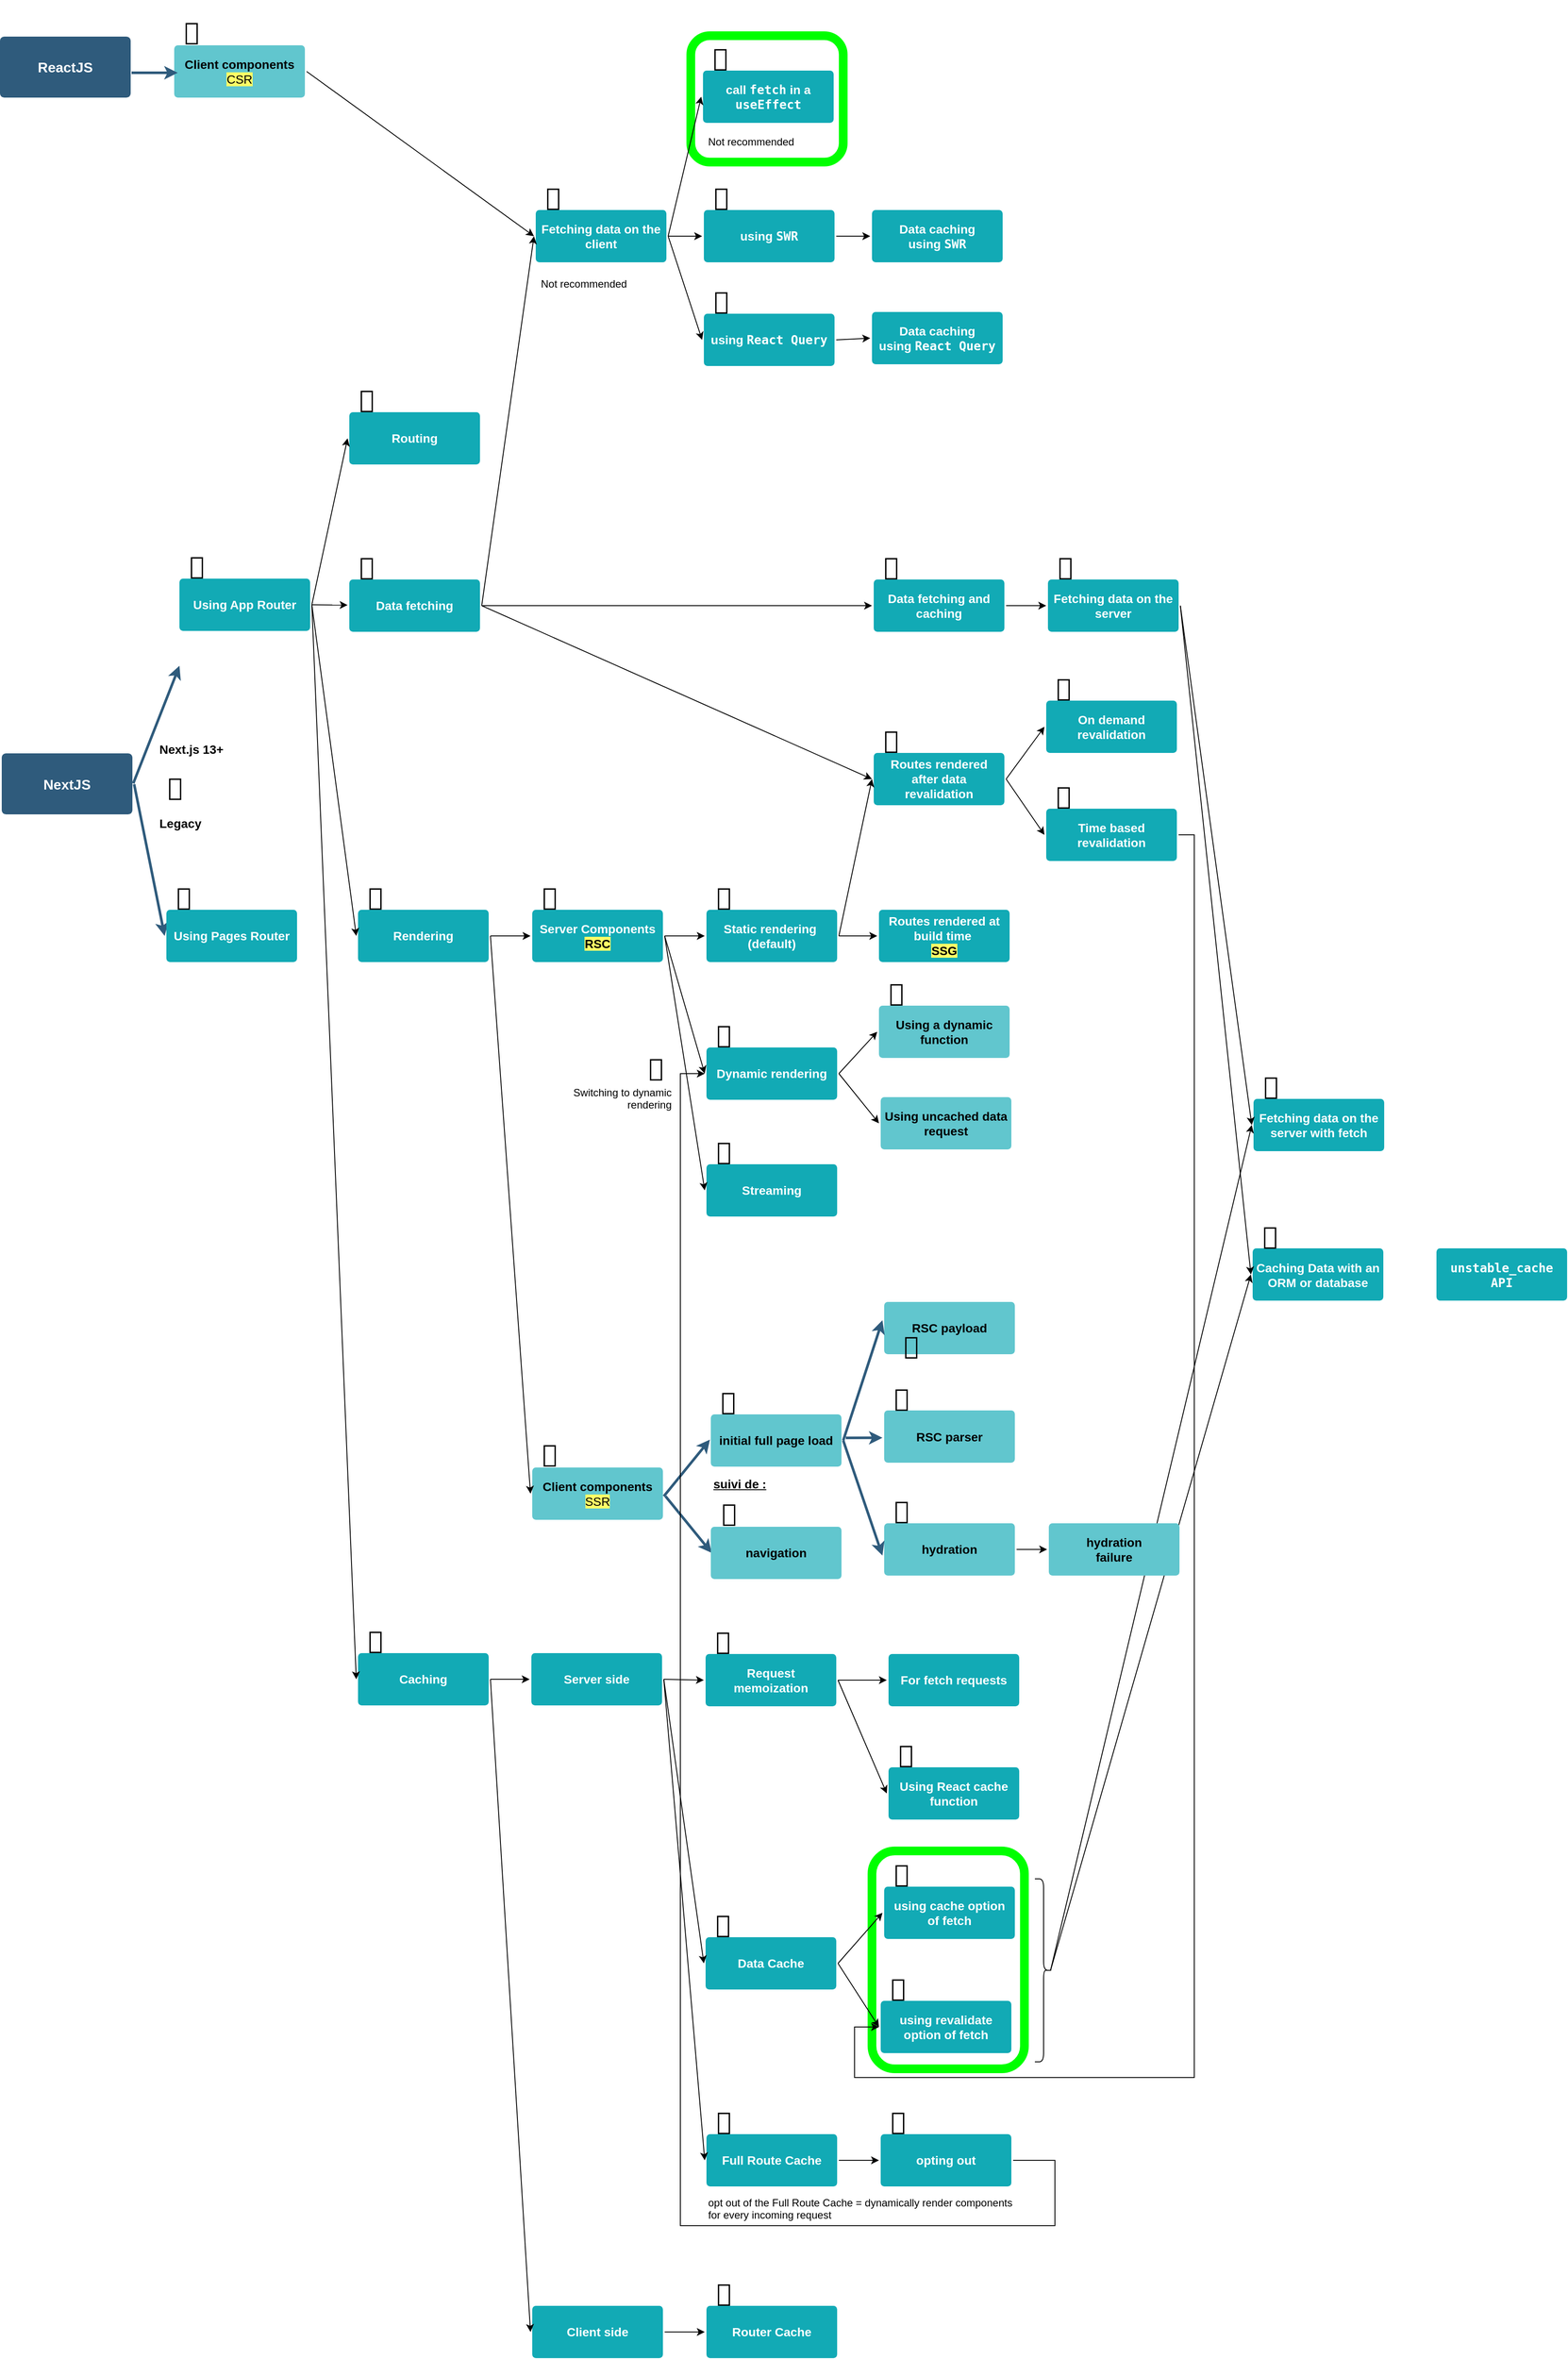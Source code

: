 <mxfile version="24.7.5">
  <diagram id="6a731a19-8d31-9384-78a2-239565b7b9f0" name="Page-1">
    <mxGraphModel dx="1381" dy="1635" grid="1" gridSize="10" guides="1" tooltips="1" connect="1" arrows="1" fold="1" page="1" pageScale="1" pageWidth="1169" pageHeight="827" background="none" math="0" shadow="0">
      <root>
        <mxCell id="0" />
        <mxCell id="1" parent="0" />
        <mxCell id="TGwe3L0Dk0PRKiBFuvq5-1941" value="" style="rounded=1;whiteSpace=wrap;html=1;strokeWidth=10;fillColor=none;strokeColor=#00FF00;" parent="1" vertex="1">
          <mxGeometry x="1440" y="1640" width="175" height="250" as="geometry" />
        </mxCell>
        <mxCell id="1749" value="NextJS" style="rounded=1;whiteSpace=wrap;html=1;shadow=0;labelBackgroundColor=none;strokeColor=none;strokeWidth=3;fillColor=#2F5B7C;fontFamily=Helvetica;fontSize=16;fontColor=#FFFFFF;align=center;fontStyle=1;spacing=5;arcSize=7;perimeterSpacing=2;" parent="1" vertex="1">
          <mxGeometry x="441" y="380.5" width="150" height="70" as="geometry" />
        </mxCell>
        <mxCell id="r8Z-7FaJ2Otf5JihK0I--1781" value="" style="edgeStyle=none;rounded=0;jumpStyle=none;html=1;shadow=0;labelBackgroundColor=none;startArrow=none;startFill=0;endArrow=classic;endFill=1;jettySize=auto;orthogonalLoop=1;strokeColor=#2F5B7C;strokeWidth=3;fontFamily=Helvetica;fontSize=16;fontColor=#23445D;spacing=5;" parent="1" edge="1">
          <mxGeometry relative="1" as="geometry">
            <mxPoint x="592" y="414.91" as="sourcePoint" />
            <mxPoint x="645" y="280" as="targetPoint" />
          </mxGeometry>
        </mxCell>
        <mxCell id="r8Z-7FaJ2Otf5JihK0I--1783" value="" style="edgeStyle=none;rounded=0;jumpStyle=none;html=1;shadow=0;labelBackgroundColor=none;startArrow=none;startFill=0;endArrow=classic;endFill=1;jettySize=auto;orthogonalLoop=1;strokeColor=#2F5B7C;strokeWidth=3;fontFamily=Helvetica;fontSize=16;fontColor=#23445D;spacing=5;entryX=0;entryY=0.5;entryDx=0;entryDy=0;" parent="1" target="GpQ6r5hlA1P1Bq5zLOfD-1779" edge="1">
          <mxGeometry relative="1" as="geometry">
            <mxPoint x="593" y="415.91" as="sourcePoint" />
            <mxPoint x="640" y="810" as="targetPoint" />
          </mxGeometry>
        </mxCell>
        <mxCell id="r8Z-7FaJ2Otf5JihK0I--1839" value="" style="group" parent="1" vertex="1" connectable="0">
          <mxGeometry x="645" y="150" width="150" height="90.0" as="geometry" />
        </mxCell>
        <UserObject label="Using App Router" linkTarget="_blank" link="https://rc.nextjs.org/docs/app/building-your-application/rendering/server-components" id="r8Z-7FaJ2Otf5JihK0I--1780">
          <mxCell style="rounded=1;whiteSpace=wrap;html=1;shadow=0;labelBackgroundColor=none;strokeColor=none;strokeWidth=3;fillColor=#12aab5;fontFamily=Helvetica;fontSize=14;fontColor=#FFFFFF;align=center;spacing=5;fontStyle=1;arcSize=7;perimeterSpacing=2;" parent="r8Z-7FaJ2Otf5JihK0I--1839" vertex="1">
            <mxGeometry y="30.0" width="150" height="60" as="geometry" />
          </mxCell>
        </UserObject>
        <UserObject label="&lt;div style=&quot;font-size: 28px;&quot;&gt;&lt;code style=&quot;font-size: 28px;&quot;&gt;&lt;h1 data-text=&quot;🔗&quot; class=&quot;char Zyyy U1F517&quot; style=&quot;font-size: 28px;&quot;&gt;&lt;font style=&quot;font-size: 28px;&quot;&gt;🔗&lt;/font&gt;&lt;/h1&gt;&lt;/code&gt;&lt;/div&gt;" link="https://nextjs.org/docs/app" id="r8Z-7FaJ2Otf5JihK0I--1798">
          <mxCell style="text;html=1;align=center;verticalAlign=middle;whiteSpace=wrap;rounded=0;fontColor=#000000;fontSize=28;" parent="r8Z-7FaJ2Otf5JihK0I--1839" vertex="1">
            <mxGeometry width="40" height="30" as="geometry" />
          </mxCell>
        </UserObject>
        <mxCell id="r8Z-7FaJ2Otf5JihK0I--1855" value="ReactJS" style="rounded=1;whiteSpace=wrap;html=1;shadow=0;labelBackgroundColor=none;strokeColor=none;strokeWidth=3;fillColor=#2F5B7C;fontFamily=Helvetica;fontSize=16;fontColor=#FFFFFF;align=center;fontStyle=1;spacing=5;arcSize=7;perimeterSpacing=2;" parent="1" vertex="1">
          <mxGeometry x="439" y="-442" width="150" height="70" as="geometry" />
        </mxCell>
        <mxCell id="r8Z-7FaJ2Otf5JihK0I--1856" value="" style="group" parent="1" vertex="1" connectable="0">
          <mxGeometry x="639" y="-463" width="180" height="130" as="geometry" />
        </mxCell>
        <mxCell id="r8Z-7FaJ2Otf5JihK0I--1857" value="&lt;font color=&quot;#000000&quot;&gt;Client components&lt;/font&gt;&lt;div&gt;&lt;font style=&quot;font-weight: normal; background-color: rgb(255, 255, 102);&quot; color=&quot;#000000&quot;&gt;CSR&lt;/font&gt;&lt;/div&gt;" style="rounded=1;whiteSpace=wrap;html=1;shadow=0;labelBackgroundColor=none;strokeColor=none;strokeWidth=3;fillColor=#61c6ce;fontFamily=Helvetica;fontSize=14;fontColor=#FFFFFF;align=center;spacing=5;fontStyle=1;arcSize=7;perimeterSpacing=2;" parent="r8Z-7FaJ2Otf5JihK0I--1856" vertex="1">
          <mxGeometry y="31" width="150" height="60" as="geometry" />
        </mxCell>
        <UserObject label="&lt;div style=&quot;font-size: 28px;&quot;&gt;&lt;code style=&quot;font-size: 28px;&quot;&gt;&lt;h1 data-text=&quot;🔗&quot; class=&quot;char Zyyy U1F517&quot; style=&quot;font-size: 28px;&quot;&gt;&lt;font style=&quot;font-size: 28px;&quot;&gt;🔗&lt;/font&gt;&lt;/h1&gt;&lt;/code&gt;&lt;/div&gt;" id="r8Z-7FaJ2Otf5JihK0I--1858">
          <mxCell style="text;html=1;align=center;verticalAlign=middle;whiteSpace=wrap;rounded=0;fontColor=#000000;fontSize=28;" parent="r8Z-7FaJ2Otf5JihK0I--1856" vertex="1">
            <mxGeometry width="40" height="30" as="geometry" />
          </mxCell>
        </UserObject>
        <mxCell id="r8Z-7FaJ2Otf5JihK0I--1859" value="" style="edgeStyle=none;rounded=0;jumpStyle=none;html=1;shadow=0;labelBackgroundColor=none;startArrow=none;startFill=0;endArrow=classic;endFill=1;jettySize=auto;orthogonalLoop=1;strokeColor=#2F5B7C;strokeWidth=3;fontFamily=Helvetica;fontSize=16;fontColor=#23445D;spacing=5;" parent="1" edge="1">
          <mxGeometry relative="1" as="geometry">
            <mxPoint x="590" y="-400.5" as="sourcePoint" />
            <mxPoint x="643" y="-400.5" as="targetPoint" />
          </mxGeometry>
        </mxCell>
        <mxCell id="GpQ6r5hlA1P1Bq5zLOfD-1778" value="" style="group" parent="1" vertex="1" connectable="0">
          <mxGeometry x="630" y="530" width="150" height="90.0" as="geometry" />
        </mxCell>
        <mxCell id="GpQ6r5hlA1P1Bq5zLOfD-1779" value="Using Pages Router" style="rounded=1;whiteSpace=wrap;html=1;shadow=0;labelBackgroundColor=none;strokeColor=none;strokeWidth=3;fillColor=#12aab5;fontFamily=Helvetica;fontSize=14;fontColor=#FFFFFF;align=center;spacing=5;fontStyle=1;arcSize=7;perimeterSpacing=2;" parent="GpQ6r5hlA1P1Bq5zLOfD-1778" vertex="1">
          <mxGeometry y="30.0" width="150" height="60" as="geometry" />
        </mxCell>
        <UserObject label="&lt;div style=&quot;font-size: 28px;&quot;&gt;&lt;code style=&quot;font-size: 28px;&quot;&gt;&lt;h1 data-text=&quot;🔗&quot; class=&quot;char Zyyy U1F517&quot; style=&quot;font-size: 28px;&quot;&gt;&lt;font style=&quot;font-size: 28px;&quot;&gt;🔗&lt;/font&gt;&lt;/h1&gt;&lt;/code&gt;&lt;/div&gt;" link="https://rc.nextjs.org/docs/pages/building-your-application/rendering" id="GpQ6r5hlA1P1Bq5zLOfD-1780">
          <mxCell style="text;html=1;align=center;verticalAlign=middle;whiteSpace=wrap;rounded=0;fontColor=#000000;fontSize=28;" parent="GpQ6r5hlA1P1Bq5zLOfD-1778" vertex="1">
            <mxGeometry width="40" height="30" as="geometry" />
          </mxCell>
        </UserObject>
        <mxCell id="GpQ6r5hlA1P1Bq5zLOfD-1802" value="Next.js&amp;nbsp;13+" style="text;html=1;align=left;verticalAlign=middle;whiteSpace=wrap;rounded=0;fontSize=14;fontStyle=1" parent="1" vertex="1">
          <mxGeometry x="620" y="365.5" width="92" height="21" as="geometry" />
        </mxCell>
        <mxCell id="GpQ6r5hlA1P1Bq5zLOfD-1803" value="Legacy" style="text;html=1;align=left;verticalAlign=middle;whiteSpace=wrap;rounded=0;fontSize=14;fontStyle=1" parent="1" vertex="1">
          <mxGeometry x="620" y="450.5" width="92" height="21" as="geometry" />
        </mxCell>
        <UserObject label="&lt;div style=&quot;font-size: 28px;&quot;&gt;&lt;code style=&quot;font-size: 28px;&quot;&gt;&lt;h1 data-text=&quot;🔗&quot; class=&quot;char Zyyy U1F517&quot; style=&quot;font-size: 28px;&quot;&gt;&lt;font style=&quot;font-size: 28px;&quot;&gt;🔗&lt;/font&gt;&lt;/h1&gt;&lt;/code&gt;&lt;/div&gt;" link="https://nextjs.org/docs/pages" id="GpQ6r5hlA1P1Bq5zLOfD-1804">
          <mxCell style="text;html=1;align=center;verticalAlign=middle;whiteSpace=wrap;rounded=0;fontColor=#000000;fontSize=28;" parent="1" vertex="1">
            <mxGeometry x="620" y="404" width="40" height="30" as="geometry" />
          </mxCell>
        </UserObject>
        <mxCell id="qWBqYtF_UjLQTxVWIfhI-1778" value="" style="rounded=1;whiteSpace=wrap;html=1;strokeWidth=10;fillColor=none;strokeColor=#00FF00;" parent="1" vertex="1">
          <mxGeometry x="1232" y="-443" width="175" height="145" as="geometry" />
        </mxCell>
        <mxCell id="TGwe3L0Dk0PRKiBFuvq5-1778" value="" style="group" parent="1" vertex="1" connectable="0">
          <mxGeometry x="840" y="151" width="150" height="90.0" as="geometry" />
        </mxCell>
        <UserObject label="Data fetching" linkTarget="_blank" link="https://rc.nextjs.org/docs/app/building-your-application/rendering/server-components" id="TGwe3L0Dk0PRKiBFuvq5-1779">
          <mxCell style="rounded=1;whiteSpace=wrap;html=1;shadow=0;labelBackgroundColor=none;strokeColor=none;strokeWidth=3;fillColor=#12aab5;fontFamily=Helvetica;fontSize=14;fontColor=#FFFFFF;align=center;spacing=5;fontStyle=1;arcSize=7;perimeterSpacing=2;" parent="TGwe3L0Dk0PRKiBFuvq5-1778" vertex="1">
            <mxGeometry y="30.0" width="150" height="60" as="geometry" />
          </mxCell>
        </UserObject>
        <UserObject label="&lt;div style=&quot;font-size: 28px;&quot;&gt;&lt;code style=&quot;font-size: 28px;&quot;&gt;&lt;h1 data-text=&quot;🔗&quot; class=&quot;char Zyyy U1F517&quot; style=&quot;font-size: 28px;&quot;&gt;&lt;font style=&quot;font-size: 28px;&quot;&gt;🔗&lt;/font&gt;&lt;/h1&gt;&lt;/code&gt;&lt;/div&gt;" link="https://nextjs.org/docs/app/building-your-application/data-fetching" id="TGwe3L0Dk0PRKiBFuvq5-1780">
          <mxCell style="text;html=1;align=center;verticalAlign=middle;whiteSpace=wrap;rounded=0;fontColor=#000000;fontSize=28;" parent="TGwe3L0Dk0PRKiBFuvq5-1778" vertex="1">
            <mxGeometry width="40" height="30" as="geometry" />
          </mxCell>
        </UserObject>
        <mxCell id="TGwe3L0Dk0PRKiBFuvq5-1781" value="" style="group" parent="1" vertex="1" connectable="0">
          <mxGeometry x="1054" y="-273" width="150" height="90.0" as="geometry" />
        </mxCell>
        <UserObject label="Fetching data on the client" linkTarget="_blank" link="https://rc.nextjs.org/docs/app/building-your-application/rendering/server-components" id="TGwe3L0Dk0PRKiBFuvq5-1782">
          <mxCell style="rounded=1;whiteSpace=wrap;html=1;shadow=0;labelBackgroundColor=none;strokeColor=none;strokeWidth=3;fillColor=#12aab5;fontFamily=Helvetica;fontSize=14;fontColor=#FFFFFF;align=center;spacing=5;fontStyle=1;arcSize=7;perimeterSpacing=2;" parent="TGwe3L0Dk0PRKiBFuvq5-1781" vertex="1">
            <mxGeometry y="30.0" width="150" height="60" as="geometry" />
          </mxCell>
        </UserObject>
        <UserObject label="&lt;div style=&quot;font-size: 28px;&quot;&gt;&lt;code style=&quot;font-size: 28px;&quot;&gt;&lt;h1 data-text=&quot;🔗&quot; class=&quot;char Zyyy U1F517&quot; style=&quot;font-size: 28px;&quot;&gt;&lt;font style=&quot;font-size: 28px;&quot;&gt;🔗&lt;/font&gt;&lt;/h1&gt;&lt;/code&gt;&lt;/div&gt;" link="https://nextjs.org/docs/app/building-your-application/data-fetching/fetching#fetching-data-on-the-client" id="TGwe3L0Dk0PRKiBFuvq5-1783">
          <mxCell style="text;html=1;align=center;verticalAlign=middle;whiteSpace=wrap;rounded=0;fontColor=#000000;fontSize=28;" parent="TGwe3L0Dk0PRKiBFuvq5-1781" vertex="1">
            <mxGeometry width="40" height="30" as="geometry" />
          </mxCell>
        </UserObject>
        <mxCell id="TGwe3L0Dk0PRKiBFuvq5-1784" value="Not recommended" style="text;html=1;align=left;verticalAlign=middle;whiteSpace=wrap;rounded=0;" parent="1" vertex="1">
          <mxGeometry x="1058" y="-173" width="146" height="30" as="geometry" />
        </mxCell>
        <mxCell id="TGwe3L0Dk0PRKiBFuvq5-1785" value="" style="group" parent="1" vertex="1" connectable="0">
          <mxGeometry x="1246" y="-433" width="150" height="90.0" as="geometry" />
        </mxCell>
        <UserObject label="call &lt;code&gt;fetch&lt;/code&gt; in a &lt;code&gt;useEffect&lt;/code&gt;" linkTarget="_blank" link="https://rc.nextjs.org/docs/app/building-your-application/rendering/server-components" id="TGwe3L0Dk0PRKiBFuvq5-1786">
          <mxCell style="rounded=1;whiteSpace=wrap;html=1;shadow=0;labelBackgroundColor=none;strokeColor=none;strokeWidth=3;fillColor=#12aab5;fontFamily=Helvetica;fontSize=14;fontColor=#FFFFFF;align=center;spacing=5;fontStyle=1;arcSize=7;perimeterSpacing=2;" parent="TGwe3L0Dk0PRKiBFuvq5-1785" vertex="1">
            <mxGeometry y="30.0" width="150" height="60" as="geometry" />
          </mxCell>
        </UserObject>
        <UserObject label="&lt;div style=&quot;font-size: 28px;&quot;&gt;&lt;code style=&quot;font-size: 28px;&quot;&gt;&lt;h1 data-text=&quot;🔗&quot; class=&quot;char Zyyy U1F517&quot; style=&quot;font-size: 28px;&quot;&gt;&lt;font style=&quot;font-size: 28px;&quot;&gt;🔗&lt;/font&gt;&lt;/h1&gt;&lt;/code&gt;&lt;/div&gt;" link="https://ah-mahir.medium.com/stop-using-useeffect-2fb4dd3e0332" id="TGwe3L0Dk0PRKiBFuvq5-1787">
          <mxCell style="text;html=1;align=center;verticalAlign=middle;whiteSpace=wrap;rounded=0;fontColor=#000000;fontSize=28;" parent="TGwe3L0Dk0PRKiBFuvq5-1785" vertex="1">
            <mxGeometry width="40" height="30" as="geometry" />
          </mxCell>
        </UserObject>
        <mxCell id="TGwe3L0Dk0PRKiBFuvq5-1788" value="Not recommended" style="text;html=1;align=left;verticalAlign=middle;whiteSpace=wrap;rounded=0;" parent="1" vertex="1">
          <mxGeometry x="1250" y="-336" width="146" height="30" as="geometry" />
        </mxCell>
        <mxCell id="TGwe3L0Dk0PRKiBFuvq5-1789" value="" style="group" parent="1" vertex="1" connectable="0">
          <mxGeometry x="1247" y="-154" width="150" height="90.0" as="geometry" />
        </mxCell>
        <UserObject label="using&amp;nbsp;&lt;code&gt;React Query&lt;/code&gt;" linkTarget="_blank" link="https://rc.nextjs.org/docs/app/building-your-application/rendering/server-components" id="TGwe3L0Dk0PRKiBFuvq5-1790">
          <mxCell style="rounded=1;whiteSpace=wrap;html=1;shadow=0;labelBackgroundColor=none;strokeColor=none;strokeWidth=3;fillColor=#12aab5;fontFamily=Helvetica;fontSize=14;fontColor=#FFFFFF;align=center;spacing=5;fontStyle=1;arcSize=7;perimeterSpacing=2;" parent="TGwe3L0Dk0PRKiBFuvq5-1789" vertex="1">
            <mxGeometry y="30.0" width="150" height="60" as="geometry" />
          </mxCell>
        </UserObject>
        <UserObject label="&lt;div style=&quot;font-size: 28px;&quot;&gt;&lt;code style=&quot;font-size: 28px;&quot;&gt;&lt;h1 data-text=&quot;🔗&quot; class=&quot;char Zyyy U1F517&quot; style=&quot;font-size: 28px;&quot;&gt;&lt;font style=&quot;font-size: 28px;&quot;&gt;🔗&lt;/font&gt;&lt;/h1&gt;&lt;/code&gt;&lt;/div&gt;" link="https://tanstack.com/query/latest/docs/framework/react/overview" id="TGwe3L0Dk0PRKiBFuvq5-1791">
          <mxCell style="text;html=1;align=center;verticalAlign=middle;whiteSpace=wrap;rounded=0;fontColor=#000000;fontSize=28;" parent="TGwe3L0Dk0PRKiBFuvq5-1789" vertex="1">
            <mxGeometry width="40" height="30" as="geometry" />
          </mxCell>
        </UserObject>
        <mxCell id="TGwe3L0Dk0PRKiBFuvq5-1792" value="" style="group" parent="1" vertex="1" connectable="0">
          <mxGeometry x="1247" y="-273" width="150" height="90.0" as="geometry" />
        </mxCell>
        <UserObject label="using&amp;nbsp;&lt;code&gt;SWR&lt;/code&gt;" linkTarget="_blank" link="https://rc.nextjs.org/docs/app/building-your-application/rendering/server-components" id="TGwe3L0Dk0PRKiBFuvq5-1793">
          <mxCell style="rounded=1;whiteSpace=wrap;html=1;shadow=0;labelBackgroundColor=none;strokeColor=none;strokeWidth=3;fillColor=#12aab5;fontFamily=Helvetica;fontSize=14;fontColor=#FFFFFF;align=center;spacing=5;fontStyle=1;arcSize=7;perimeterSpacing=2;" parent="TGwe3L0Dk0PRKiBFuvq5-1792" vertex="1">
            <mxGeometry y="30.0" width="150" height="60" as="geometry" />
          </mxCell>
        </UserObject>
        <UserObject label="&lt;div style=&quot;font-size: 28px;&quot;&gt;&lt;code style=&quot;font-size: 28px;&quot;&gt;&lt;h1 data-text=&quot;🔗&quot; class=&quot;char Zyyy U1F517&quot; style=&quot;font-size: 28px;&quot;&gt;&lt;font style=&quot;font-size: 28px;&quot;&gt;🔗&lt;/font&gt;&lt;/h1&gt;&lt;/code&gt;&lt;/div&gt;" link="https://swr.vercel.app/fr-FR" id="TGwe3L0Dk0PRKiBFuvq5-1794">
          <mxCell style="text;html=1;align=center;verticalAlign=middle;whiteSpace=wrap;rounded=0;fontColor=#000000;fontSize=28;" parent="TGwe3L0Dk0PRKiBFuvq5-1792" vertex="1">
            <mxGeometry width="40" height="30" as="geometry" />
          </mxCell>
        </UserObject>
        <mxCell id="TGwe3L0Dk0PRKiBFuvq5-1795" value="" style="group" parent="1" vertex="1" connectable="0">
          <mxGeometry x="1642" y="151" width="150" height="90.0" as="geometry" />
        </mxCell>
        <UserObject label="Fetching data on the server" linkTarget="_blank" link="https://rc.nextjs.org/docs/app/building-your-application/rendering/server-components" id="TGwe3L0Dk0PRKiBFuvq5-1796">
          <mxCell style="rounded=1;whiteSpace=wrap;html=1;shadow=0;labelBackgroundColor=none;strokeColor=none;strokeWidth=3;fillColor=#12aab5;fontFamily=Helvetica;fontSize=14;fontColor=#FFFFFF;align=center;spacing=5;fontStyle=1;arcSize=7;perimeterSpacing=2;" parent="TGwe3L0Dk0PRKiBFuvq5-1795" vertex="1">
            <mxGeometry y="30.0" width="150" height="60" as="geometry" />
          </mxCell>
        </UserObject>
        <UserObject label="&lt;div style=&quot;font-size: 28px;&quot;&gt;&lt;code style=&quot;font-size: 28px;&quot;&gt;&lt;h1 data-text=&quot;🔗&quot; class=&quot;char Zyyy U1F517&quot; style=&quot;font-size: 28px;&quot;&gt;&lt;font style=&quot;font-size: 28px;&quot;&gt;🔗&lt;/font&gt;&lt;/h1&gt;&lt;/code&gt;&lt;/div&gt;" link="https://nextjs.org/docs/app/building-your-application/data-fetching/fetching#fetching-data-on-the-client" id="TGwe3L0Dk0PRKiBFuvq5-1797">
          <mxCell style="text;html=1;align=center;verticalAlign=middle;whiteSpace=wrap;rounded=0;fontColor=#000000;fontSize=28;" parent="TGwe3L0Dk0PRKiBFuvq5-1795" vertex="1">
            <mxGeometry width="40" height="30" as="geometry" />
          </mxCell>
        </UserObject>
        <UserObject label="Data caching using&amp;nbsp;&lt;code&gt;SWR&lt;/code&gt;" linkTarget="_blank" link="https://rc.nextjs.org/docs/app/building-your-application/rendering/server-components" id="TGwe3L0Dk0PRKiBFuvq5-1800">
          <mxCell style="rounded=1;whiteSpace=wrap;html=1;shadow=0;labelBackgroundColor=none;strokeColor=none;strokeWidth=3;fillColor=#12aab5;fontFamily=Helvetica;fontSize=14;fontColor=#FFFFFF;align=center;spacing=5;fontStyle=1;arcSize=7;perimeterSpacing=2;" parent="1" vertex="1">
            <mxGeometry x="1440" y="-243.0" width="150" height="60" as="geometry" />
          </mxCell>
        </UserObject>
        <UserObject label="Data caching using&amp;nbsp;&lt;code&gt;React Query&lt;/code&gt;" linkTarget="_blank" link="https://rc.nextjs.org/docs/app/building-your-application/rendering/server-components" id="TGwe3L0Dk0PRKiBFuvq5-1801">
          <mxCell style="rounded=1;whiteSpace=wrap;html=1;shadow=0;labelBackgroundColor=none;strokeColor=none;strokeWidth=3;fillColor=#12aab5;fontFamily=Helvetica;fontSize=14;fontColor=#FFFFFF;align=center;spacing=5;fontStyle=1;arcSize=7;perimeterSpacing=2;" parent="1" vertex="1">
            <mxGeometry x="1440" y="-126.0" width="150" height="60" as="geometry" />
          </mxCell>
        </UserObject>
        <mxCell id="TGwe3L0Dk0PRKiBFuvq5-1802" value="" style="group" parent="1" vertex="1" connectable="0">
          <mxGeometry x="840" y="-41" width="150" height="90.0" as="geometry" />
        </mxCell>
        <UserObject label="Routing" linkTarget="_blank" link="https://rc.nextjs.org/docs/app/building-your-application/rendering/server-components" id="TGwe3L0Dk0PRKiBFuvq5-1803">
          <mxCell style="rounded=1;whiteSpace=wrap;html=1;shadow=0;labelBackgroundColor=none;strokeColor=none;strokeWidth=3;fillColor=#12aab5;fontFamily=Helvetica;fontSize=14;fontColor=#FFFFFF;align=center;spacing=5;fontStyle=1;arcSize=7;perimeterSpacing=2;" parent="TGwe3L0Dk0PRKiBFuvq5-1802" vertex="1">
            <mxGeometry y="30.0" width="150" height="60" as="geometry" />
          </mxCell>
        </UserObject>
        <UserObject label="&lt;div style=&quot;font-size: 28px;&quot;&gt;&lt;code style=&quot;font-size: 28px;&quot;&gt;&lt;h1 data-text=&quot;🔗&quot; class=&quot;char Zyyy U1F517&quot; style=&quot;font-size: 28px;&quot;&gt;&lt;font style=&quot;font-size: 28px;&quot;&gt;🔗&lt;/font&gt;&lt;/h1&gt;&lt;/code&gt;&lt;/div&gt;" link="https://nextjs.org/docs/app/building-your-application/routing" id="TGwe3L0Dk0PRKiBFuvq5-1804">
          <mxCell style="text;html=1;align=center;verticalAlign=middle;whiteSpace=wrap;rounded=0;fontColor=#000000;fontSize=28;" parent="TGwe3L0Dk0PRKiBFuvq5-1802" vertex="1">
            <mxGeometry width="40" height="30" as="geometry" />
          </mxCell>
        </UserObject>
        <mxCell id="TGwe3L0Dk0PRKiBFuvq5-1805" value="" style="endArrow=classic;html=1;rounded=0;exitX=1;exitY=0.5;exitDx=0;exitDy=0;entryX=0;entryY=0.5;entryDx=0;entryDy=0;" parent="1" source="r8Z-7FaJ2Otf5JihK0I--1857" target="TGwe3L0Dk0PRKiBFuvq5-1782" edge="1">
          <mxGeometry width="50" height="50" relative="1" as="geometry">
            <mxPoint x="1030" y="-113" as="sourcePoint" />
            <mxPoint x="1080" y="-163" as="targetPoint" />
          </mxGeometry>
        </mxCell>
        <mxCell id="TGwe3L0Dk0PRKiBFuvq5-1806" value="" style="endArrow=classic;html=1;rounded=0;exitX=1;exitY=0.5;exitDx=0;exitDy=0;entryX=0;entryY=0.5;entryDx=0;entryDy=0;" parent="1" source="TGwe3L0Dk0PRKiBFuvq5-1779" target="TGwe3L0Dk0PRKiBFuvq5-1782" edge="1">
          <mxGeometry width="50" height="50" relative="1" as="geometry">
            <mxPoint x="600" y="-378.5" as="sourcePoint" />
            <mxPoint x="1036" y="-189.5" as="targetPoint" />
          </mxGeometry>
        </mxCell>
        <mxCell id="TGwe3L0Dk0PRKiBFuvq5-1807" value="" style="group" parent="1" vertex="1" connectable="0">
          <mxGeometry x="850" y="1383" width="150" height="90.0" as="geometry" />
        </mxCell>
        <UserObject label="Caching" linkTarget="_blank" link="https://rc.nextjs.org/docs/app/building-your-application/rendering/server-components" id="TGwe3L0Dk0PRKiBFuvq5-1808">
          <mxCell style="rounded=1;whiteSpace=wrap;html=1;shadow=0;labelBackgroundColor=none;strokeColor=none;strokeWidth=3;fillColor=#12aab5;fontFamily=Helvetica;fontSize=14;fontColor=#FFFFFF;align=center;spacing=5;fontStyle=1;arcSize=7;perimeterSpacing=2;" parent="TGwe3L0Dk0PRKiBFuvq5-1807" vertex="1">
            <mxGeometry y="30.0" width="150" height="60" as="geometry" />
          </mxCell>
        </UserObject>
        <UserObject label="&lt;div style=&quot;font-size: 28px;&quot;&gt;&lt;code style=&quot;font-size: 28px;&quot;&gt;&lt;h1 data-text=&quot;🔗&quot; class=&quot;char Zyyy U1F517&quot; style=&quot;font-size: 28px;&quot;&gt;&lt;font style=&quot;font-size: 28px;&quot;&gt;🔗&lt;/font&gt;&lt;/h1&gt;&lt;/code&gt;&lt;/div&gt;" link="https://nextjs.org/docs/app/building-your-application/caching" id="TGwe3L0Dk0PRKiBFuvq5-1809">
          <mxCell style="text;html=1;align=center;verticalAlign=middle;whiteSpace=wrap;rounded=0;fontColor=#000000;fontSize=28;" parent="TGwe3L0Dk0PRKiBFuvq5-1807" vertex="1">
            <mxGeometry width="40" height="30" as="geometry" />
          </mxCell>
        </UserObject>
        <mxCell id="TGwe3L0Dk0PRKiBFuvq5-1810" value="" style="group" parent="1" vertex="1" connectable="0">
          <mxGeometry x="1878" y="747" width="150" height="90.0" as="geometry" />
        </mxCell>
        <UserObject label="Fetching data on the server with fetch" linkTarget="_blank" link="https://rc.nextjs.org/docs/app/building-your-application/rendering/server-components" id="TGwe3L0Dk0PRKiBFuvq5-1811">
          <mxCell style="rounded=1;whiteSpace=wrap;html=1;shadow=0;labelBackgroundColor=none;strokeColor=none;strokeWidth=3;fillColor=#12aab5;fontFamily=Helvetica;fontSize=14;fontColor=#FFFFFF;align=center;spacing=5;fontStyle=1;arcSize=7;perimeterSpacing=2;" parent="TGwe3L0Dk0PRKiBFuvq5-1810" vertex="1">
            <mxGeometry y="30.0" width="150" height="60" as="geometry" />
          </mxCell>
        </UserObject>
        <UserObject label="&lt;div style=&quot;font-size: 28px;&quot;&gt;&lt;code style=&quot;font-size: 28px;&quot;&gt;&lt;h1 data-text=&quot;🔗&quot; class=&quot;char Zyyy U1F517&quot; style=&quot;font-size: 28px;&quot;&gt;&lt;font style=&quot;font-size: 28px;&quot;&gt;🔗&lt;/font&gt;&lt;/h1&gt;&lt;/code&gt;&lt;/div&gt;" link="https://nextjs.org/docs/app/building-your-application/data-fetching/fetching#fetching-data-on-the-server-with-the-fetch-api" id="TGwe3L0Dk0PRKiBFuvq5-1812">
          <mxCell style="text;html=1;align=center;verticalAlign=middle;whiteSpace=wrap;rounded=0;fontColor=#000000;fontSize=28;" parent="TGwe3L0Dk0PRKiBFuvq5-1810" vertex="1">
            <mxGeometry width="40" height="30" as="geometry" />
          </mxCell>
        </UserObject>
        <mxCell id="TGwe3L0Dk0PRKiBFuvq5-1813" value="" style="group" parent="1" vertex="1" connectable="0">
          <mxGeometry x="1249" y="1709" width="150" height="90.0" as="geometry" />
        </mxCell>
        <UserObject label="Data Cache" linkTarget="_blank" link="https://rc.nextjs.org/docs/app/building-your-application/rendering/server-components" id="TGwe3L0Dk0PRKiBFuvq5-1814">
          <mxCell style="rounded=1;whiteSpace=wrap;html=1;shadow=0;labelBackgroundColor=none;strokeColor=none;strokeWidth=3;fillColor=#12aab5;fontFamily=Helvetica;fontSize=14;fontColor=#FFFFFF;align=center;spacing=5;fontStyle=1;arcSize=7;perimeterSpacing=2;" parent="TGwe3L0Dk0PRKiBFuvq5-1813" vertex="1">
            <mxGeometry y="30.0" width="150" height="60" as="geometry" />
          </mxCell>
        </UserObject>
        <UserObject label="&lt;div style=&quot;font-size: 28px;&quot;&gt;&lt;code style=&quot;font-size: 28px;&quot;&gt;&lt;h1 data-text=&quot;🔗&quot; class=&quot;char Zyyy U1F517&quot; style=&quot;font-size: 28px;&quot;&gt;&lt;font style=&quot;font-size: 28px;&quot;&gt;🔗&lt;/font&gt;&lt;/h1&gt;&lt;/code&gt;&lt;/div&gt;" link="https://nextjs.org/docs/app/building-your-application/caching#data-cache" id="TGwe3L0Dk0PRKiBFuvq5-1815">
          <mxCell style="text;html=1;align=center;verticalAlign=middle;whiteSpace=wrap;rounded=0;fontColor=#000000;fontSize=28;" parent="TGwe3L0Dk0PRKiBFuvq5-1813" vertex="1">
            <mxGeometry width="40" height="30" as="geometry" />
          </mxCell>
        </UserObject>
        <mxCell id="TGwe3L0Dk0PRKiBFuvq5-1816" value="" style="endArrow=classic;html=1;rounded=0;exitX=1;exitY=0.5;exitDx=0;exitDy=0;entryX=0;entryY=0.5;entryDx=0;entryDy=0;" parent="1" source="TGwe3L0Dk0PRKiBFuvq5-1796" target="TGwe3L0Dk0PRKiBFuvq5-1811" edge="1">
          <mxGeometry width="50" height="50" relative="1" as="geometry">
            <mxPoint x="1679" y="310" as="sourcePoint" />
            <mxPoint x="1729" y="260" as="targetPoint" />
          </mxGeometry>
        </mxCell>
        <mxCell id="TGwe3L0Dk0PRKiBFuvq5-1817" value="" style="endArrow=classic;html=1;rounded=0;exitX=0.1;exitY=0.5;exitDx=0;exitDy=0;entryX=0;entryY=0.5;entryDx=0;entryDy=0;exitPerimeter=0;" parent="1" source="TGwe3L0Dk0PRKiBFuvq5-1937" target="TGwe3L0Dk0PRKiBFuvq5-1811" edge="1">
          <mxGeometry width="50" height="50" relative="1" as="geometry">
            <mxPoint x="1804" y="1047.0" as="sourcePoint" />
            <mxPoint x="1928" y="806" as="targetPoint" />
          </mxGeometry>
        </mxCell>
        <mxCell id="TGwe3L0Dk0PRKiBFuvq5-1819" value="" style="group" parent="1" vertex="1" connectable="0">
          <mxGeometry x="1877" y="918.5" width="150" height="90.0" as="geometry" />
        </mxCell>
        <UserObject label="Caching Data with an ORM or database" linkTarget="_blank" link="https://rc.nextjs.org/docs/app/building-your-application/rendering/server-components" id="TGwe3L0Dk0PRKiBFuvq5-1820">
          <mxCell style="rounded=1;whiteSpace=wrap;html=1;shadow=0;labelBackgroundColor=none;strokeColor=none;strokeWidth=3;fillColor=#12aab5;fontFamily=Helvetica;fontSize=14;fontColor=#FFFFFF;align=center;spacing=5;fontStyle=1;arcSize=7;perimeterSpacing=2;" parent="TGwe3L0Dk0PRKiBFuvq5-1819" vertex="1">
            <mxGeometry y="30.0" width="150" height="60" as="geometry" />
          </mxCell>
        </UserObject>
        <UserObject label="&lt;div style=&quot;font-size: 28px;&quot;&gt;&lt;code style=&quot;font-size: 28px;&quot;&gt;&lt;h1 data-text=&quot;🔗&quot; class=&quot;char Zyyy U1F517&quot; style=&quot;font-size: 28px;&quot;&gt;&lt;font style=&quot;font-size: 28px;&quot;&gt;🔗&lt;/font&gt;&lt;/h1&gt;&lt;/code&gt;&lt;/div&gt;" link="https://nextjs.org/docs/app/building-your-application/data-fetching/fetching#caching-data-with-an-orm-or-database" id="TGwe3L0Dk0PRKiBFuvq5-1821">
          <mxCell style="text;html=1;align=center;verticalAlign=middle;whiteSpace=wrap;rounded=0;fontColor=#000000;fontSize=28;" parent="TGwe3L0Dk0PRKiBFuvq5-1819" vertex="1">
            <mxGeometry width="40" height="30" as="geometry" />
          </mxCell>
        </UserObject>
        <mxCell id="TGwe3L0Dk0PRKiBFuvq5-1823" value="" style="endArrow=classic;html=1;rounded=0;exitX=1;exitY=0.5;exitDx=0;exitDy=0;entryX=0;entryY=0.5;entryDx=0;entryDy=0;" parent="1" source="TGwe3L0Dk0PRKiBFuvq5-1796" target="TGwe3L0Dk0PRKiBFuvq5-1820" edge="1">
          <mxGeometry width="50" height="50" relative="1" as="geometry">
            <mxPoint x="1601" y="290" as="sourcePoint" />
            <mxPoint x="1657" y="394" as="targetPoint" />
          </mxGeometry>
        </mxCell>
        <mxCell id="TGwe3L0Dk0PRKiBFuvq5-1824" value="" style="endArrow=classic;html=1;rounded=0;exitX=0.1;exitY=0.5;exitDx=0;exitDy=0;entryX=0;entryY=0.5;entryDx=0;entryDy=0;exitPerimeter=0;" parent="1" source="TGwe3L0Dk0PRKiBFuvq5-1937" target="TGwe3L0Dk0PRKiBFuvq5-1820" edge="1">
          <mxGeometry width="50" height="50" relative="1" as="geometry">
            <mxPoint x="1804" y="1141.0" as="sourcePoint" />
            <mxPoint x="1860" y="1072.5" as="targetPoint" />
          </mxGeometry>
        </mxCell>
        <mxCell id="TGwe3L0Dk0PRKiBFuvq5-1825" value="" style="endArrow=classic;html=1;rounded=0;exitX=1;exitY=0.5;exitDx=0;exitDy=0;entryX=0;entryY=0.5;entryDx=0;entryDy=0;" parent="1" source="TGwe3L0Dk0PRKiBFuvq5-1779" target="TGwe3L0Dk0PRKiBFuvq5-1848" edge="1">
          <mxGeometry width="50" height="50" relative="1" as="geometry">
            <mxPoint x="1002" y="221" as="sourcePoint" />
            <mxPoint x="1210" y="211" as="targetPoint" />
          </mxGeometry>
        </mxCell>
        <UserObject label="Server side" linkTarget="_blank" id="TGwe3L0Dk0PRKiBFuvq5-1829">
          <mxCell style="rounded=1;whiteSpace=wrap;html=1;shadow=0;labelBackgroundColor=none;strokeColor=none;strokeWidth=3;fillColor=#12aab5;fontFamily=Helvetica;fontSize=14;fontColor=#FFFFFF;align=center;spacing=5;fontStyle=1;arcSize=7;perimeterSpacing=2;" parent="1" vertex="1">
            <mxGeometry x="1049" y="1413" width="150" height="60" as="geometry" />
          </mxCell>
        </UserObject>
        <mxCell id="TGwe3L0Dk0PRKiBFuvq5-1830" value="" style="group" parent="1" vertex="1" connectable="0">
          <mxGeometry x="1249" y="1384" width="150" height="90.0" as="geometry" />
        </mxCell>
        <UserObject label="Request memoization" linkTarget="_blank" link="https://rc.nextjs.org/docs/app/building-your-application/rendering/server-components" id="TGwe3L0Dk0PRKiBFuvq5-1831">
          <mxCell style="rounded=1;whiteSpace=wrap;html=1;shadow=0;labelBackgroundColor=none;strokeColor=none;strokeWidth=3;fillColor=#12aab5;fontFamily=Helvetica;fontSize=14;fontColor=#FFFFFF;align=center;spacing=5;fontStyle=1;arcSize=7;perimeterSpacing=2;" parent="TGwe3L0Dk0PRKiBFuvq5-1830" vertex="1">
            <mxGeometry y="30.0" width="150" height="60" as="geometry" />
          </mxCell>
        </UserObject>
        <UserObject label="&lt;div style=&quot;font-size: 28px;&quot;&gt;&lt;code style=&quot;font-size: 28px;&quot;&gt;&lt;h1 data-text=&quot;🔗&quot; class=&quot;char Zyyy U1F517&quot; style=&quot;font-size: 28px;&quot;&gt;&lt;font style=&quot;font-size: 28px;&quot;&gt;🔗&lt;/font&gt;&lt;/h1&gt;&lt;/code&gt;&lt;/div&gt;" link="https://nextjs.org/docs/app/building-your-application/caching#request-memoization" id="TGwe3L0Dk0PRKiBFuvq5-1832">
          <mxCell style="text;html=1;align=center;verticalAlign=middle;whiteSpace=wrap;rounded=0;fontColor=#000000;fontSize=28;" parent="TGwe3L0Dk0PRKiBFuvq5-1830" vertex="1">
            <mxGeometry width="40" height="30" as="geometry" />
          </mxCell>
        </UserObject>
        <UserObject label="For fetch requests" linkTarget="_blank" id="TGwe3L0Dk0PRKiBFuvq5-1833">
          <mxCell style="rounded=1;whiteSpace=wrap;html=1;shadow=0;labelBackgroundColor=none;strokeColor=none;strokeWidth=3;fillColor=#12aab5;fontFamily=Helvetica;fontSize=14;fontColor=#FFFFFF;align=center;spacing=5;fontStyle=1;arcSize=7;perimeterSpacing=2;" parent="1" vertex="1">
            <mxGeometry x="1459" y="1414" width="150" height="60" as="geometry" />
          </mxCell>
        </UserObject>
        <mxCell id="TGwe3L0Dk0PRKiBFuvq5-1834" value="" style="group" parent="1" vertex="1" connectable="0">
          <mxGeometry x="1459" y="1514" width="150" height="90.0" as="geometry" />
        </mxCell>
        <UserObject label="Using React cache function" linkTarget="_blank" link="https://rc.nextjs.org/docs/app/building-your-application/rendering/server-components" id="TGwe3L0Dk0PRKiBFuvq5-1835">
          <mxCell style="rounded=1;whiteSpace=wrap;html=1;shadow=0;labelBackgroundColor=none;strokeColor=none;strokeWidth=3;fillColor=#12aab5;fontFamily=Helvetica;fontSize=14;fontColor=#FFFFFF;align=center;spacing=5;fontStyle=1;arcSize=7;perimeterSpacing=2;" parent="TGwe3L0Dk0PRKiBFuvq5-1834" vertex="1">
            <mxGeometry y="30.0" width="150" height="60" as="geometry" />
          </mxCell>
        </UserObject>
        <UserObject label="&lt;div style=&quot;font-size: 28px;&quot;&gt;&lt;code style=&quot;font-size: 28px;&quot;&gt;&lt;h1 data-text=&quot;🔗&quot; class=&quot;char Zyyy U1F517&quot; style=&quot;font-size: 28px;&quot;&gt;&lt;font style=&quot;font-size: 28px;&quot;&gt;🔗&lt;/font&gt;&lt;/h1&gt;&lt;/code&gt;&lt;/div&gt;" link="https://nextjs.org/docs/app/building-your-application/caching#react-cache-function" id="TGwe3L0Dk0PRKiBFuvq5-1836">
          <mxCell style="text;html=1;align=center;verticalAlign=middle;whiteSpace=wrap;rounded=0;fontColor=#000000;fontSize=28;" parent="TGwe3L0Dk0PRKiBFuvq5-1834" vertex="1">
            <mxGeometry width="40" height="30" as="geometry" />
          </mxCell>
        </UserObject>
        <UserObject label="&lt;code&gt;unstable_cache API&lt;/code&gt;" linkTarget="_blank" id="TGwe3L0Dk0PRKiBFuvq5-1837">
          <mxCell style="rounded=1;whiteSpace=wrap;html=1;shadow=0;labelBackgroundColor=none;strokeColor=none;strokeWidth=3;fillColor=#12aab5;fontFamily=Helvetica;fontSize=14;fontColor=#FFFFFF;align=center;spacing=5;fontStyle=1;arcSize=7;perimeterSpacing=2;" parent="1" vertex="1">
            <mxGeometry x="2088" y="948.5" width="150" height="60" as="geometry" />
          </mxCell>
        </UserObject>
        <mxCell id="TGwe3L0Dk0PRKiBFuvq5-1838" value="" style="group" parent="1" vertex="1" connectable="0">
          <mxGeometry x="850" y="530" width="150" height="90.0" as="geometry" />
        </mxCell>
        <UserObject label="Rendering" linkTarget="_blank" link="https://rc.nextjs.org/docs/app/building-your-application/rendering/server-components" id="TGwe3L0Dk0PRKiBFuvq5-1839">
          <mxCell style="rounded=1;whiteSpace=wrap;html=1;shadow=0;labelBackgroundColor=none;strokeColor=none;strokeWidth=3;fillColor=#12aab5;fontFamily=Helvetica;fontSize=14;fontColor=#FFFFFF;align=center;spacing=5;fontStyle=1;arcSize=7;perimeterSpacing=2;" parent="TGwe3L0Dk0PRKiBFuvq5-1838" vertex="1">
            <mxGeometry y="30.0" width="150" height="60" as="geometry" />
          </mxCell>
        </UserObject>
        <UserObject label="&lt;div style=&quot;font-size: 28px;&quot;&gt;&lt;code style=&quot;font-size: 28px;&quot;&gt;&lt;h1 data-text=&quot;🔗&quot; class=&quot;char Zyyy U1F517&quot; style=&quot;font-size: 28px;&quot;&gt;&lt;font style=&quot;font-size: 28px;&quot;&gt;🔗&lt;/font&gt;&lt;/h1&gt;&lt;/code&gt;&lt;/div&gt;" link="https://nextjs.org/docs/app/building-your-application/rendering" id="TGwe3L0Dk0PRKiBFuvq5-1840">
          <mxCell style="text;html=1;align=center;verticalAlign=middle;whiteSpace=wrap;rounded=0;fontColor=#000000;fontSize=28;" parent="TGwe3L0Dk0PRKiBFuvq5-1838" vertex="1">
            <mxGeometry width="40" height="30" as="geometry" />
          </mxCell>
        </UserObject>
        <UserObject label="" link="https://nextjs.org/docs/app/building-your-application/rendering/server-components" id="TGwe3L0Dk0PRKiBFuvq5-1841">
          <mxCell style="group" parent="1" vertex="1" connectable="0">
            <mxGeometry x="1050" y="530" width="150" height="90.0" as="geometry" />
          </mxCell>
        </UserObject>
        <UserObject label="Server Components&lt;div&gt;&lt;font style=&quot;background-color: rgb(255, 255, 102);&quot; color=&quot;#000000&quot;&gt;RSC&lt;/font&gt;&lt;/div&gt;" linkTarget="_blank" id="TGwe3L0Dk0PRKiBFuvq5-1842">
          <mxCell style="rounded=1;whiteSpace=wrap;html=1;shadow=0;labelBackgroundColor=none;strokeColor=none;strokeWidth=3;fillColor=#12aab5;fontFamily=Helvetica;fontSize=14;fontColor=#FFFFFF;align=center;spacing=5;fontStyle=1;arcSize=7;perimeterSpacing=2;" parent="TGwe3L0Dk0PRKiBFuvq5-1841" vertex="1">
            <mxGeometry y="30.0" width="150" height="60" as="geometry" />
          </mxCell>
        </UserObject>
        <UserObject label="&lt;div style=&quot;font-size: 28px;&quot;&gt;&lt;code style=&quot;font-size: 28px;&quot;&gt;&lt;h1 data-text=&quot;🔗&quot; class=&quot;char Zyyy U1F517&quot; style=&quot;font-size: 28px;&quot;&gt;&lt;font style=&quot;font-size: 28px;&quot;&gt;🔗&lt;/font&gt;&lt;/h1&gt;&lt;/code&gt;&lt;/div&gt;" link="https://nextjs.org/docs/app/building-your-application/rendering/server-components" id="TGwe3L0Dk0PRKiBFuvq5-1843">
          <mxCell style="text;html=1;align=center;verticalAlign=middle;whiteSpace=wrap;rounded=0;fontColor=#000000;fontSize=28;" parent="TGwe3L0Dk0PRKiBFuvq5-1841" vertex="1">
            <mxGeometry width="40" height="30" as="geometry" />
          </mxCell>
        </UserObject>
        <UserObject label="" id="TGwe3L0Dk0PRKiBFuvq5-1847">
          <mxCell style="group" parent="1" vertex="1" connectable="0">
            <mxGeometry x="1442" y="151" width="150" height="90.0" as="geometry" />
          </mxCell>
        </UserObject>
        <UserObject label="Data fetching and caching" linkTarget="_blank" link="https://rc.nextjs.org/docs/app/building-your-application/rendering/server-components" id="TGwe3L0Dk0PRKiBFuvq5-1848">
          <mxCell style="rounded=1;whiteSpace=wrap;html=1;shadow=0;labelBackgroundColor=none;strokeColor=none;strokeWidth=3;fillColor=#12aab5;fontFamily=Helvetica;fontSize=14;fontColor=#FFFFFF;align=center;spacing=5;fontStyle=1;arcSize=7;perimeterSpacing=2;" parent="TGwe3L0Dk0PRKiBFuvq5-1847" vertex="1">
            <mxGeometry y="30.0" width="150" height="60" as="geometry" />
          </mxCell>
        </UserObject>
        <UserObject label="&lt;div style=&quot;font-size: 28px;&quot;&gt;&lt;code style=&quot;font-size: 28px;&quot;&gt;&lt;h1 data-text=&quot;🔗&quot; class=&quot;char Zyyy U1F517&quot; style=&quot;font-size: 28px;&quot;&gt;&lt;font style=&quot;font-size: 28px;&quot;&gt;🔗&lt;/font&gt;&lt;/h1&gt;&lt;/code&gt;&lt;/div&gt;" link="https://nextjs.org/docs/app/building-your-application/data-fetching/fetching#fetching-data-on-the-client" id="TGwe3L0Dk0PRKiBFuvq5-1849">
          <mxCell style="text;html=1;align=center;verticalAlign=middle;whiteSpace=wrap;rounded=0;fontColor=#000000;fontSize=28;" parent="TGwe3L0Dk0PRKiBFuvq5-1847" vertex="1">
            <mxGeometry width="40" height="30" as="geometry" />
          </mxCell>
        </UserObject>
        <UserObject label="" id="TGwe3L0Dk0PRKiBFuvq5-1850">
          <mxCell style="group" parent="1" vertex="1" connectable="0">
            <mxGeometry x="1442" y="350" width="150" height="90.0" as="geometry" />
          </mxCell>
        </UserObject>
        <UserObject label="Routes rendered after data revalidation" linkTarget="_blank" link="https://rc.nextjs.org/docs/app/building-your-application/rendering/server-components" id="TGwe3L0Dk0PRKiBFuvq5-1851">
          <mxCell style="rounded=1;whiteSpace=wrap;html=1;shadow=0;labelBackgroundColor=none;strokeColor=none;strokeWidth=3;fillColor=#12aab5;fontFamily=Helvetica;fontSize=14;fontColor=#FFFFFF;align=center;spacing=5;fontStyle=1;arcSize=7;perimeterSpacing=2;" parent="TGwe3L0Dk0PRKiBFuvq5-1850" vertex="1">
            <mxGeometry y="30.0" width="150" height="60" as="geometry" />
          </mxCell>
        </UserObject>
        <UserObject label="&lt;div style=&quot;font-size: 28px;&quot;&gt;&lt;code style=&quot;font-size: 28px;&quot;&gt;&lt;h1 data-text=&quot;🔗&quot; class=&quot;char Zyyy U1F517&quot; style=&quot;font-size: 28px;&quot;&gt;&lt;font style=&quot;font-size: 28px;&quot;&gt;🔗&lt;/font&gt;&lt;/h1&gt;&lt;/code&gt;&lt;/div&gt;" link="https://nextjs.org/docs/app/building-your-application/data-fetching/fetching-caching-and-revalidating#revalidating-data" id="TGwe3L0Dk0PRKiBFuvq5-1852">
          <mxCell style="text;html=1;align=center;verticalAlign=middle;whiteSpace=wrap;rounded=0;fontColor=#000000;fontSize=28;" parent="TGwe3L0Dk0PRKiBFuvq5-1850" vertex="1">
            <mxGeometry width="40" height="30" as="geometry" />
          </mxCell>
        </UserObject>
        <mxCell id="TGwe3L0Dk0PRKiBFuvq5-1853" value="" style="endArrow=classic;html=1;rounded=0;exitX=1;exitY=0.5;exitDx=0;exitDy=0;entryX=0;entryY=0.5;entryDx=0;entryDy=0;" parent="1" source="TGwe3L0Dk0PRKiBFuvq5-1779" target="TGwe3L0Dk0PRKiBFuvq5-1851" edge="1">
          <mxGeometry width="50" height="50" relative="1" as="geometry">
            <mxPoint x="1002" y="290" as="sourcePoint" />
            <mxPoint x="1247" y="290" as="targetPoint" />
          </mxGeometry>
        </mxCell>
        <UserObject label="" link="https://nextjs.org/docs/app/building-your-application/rendering/server-components" id="TGwe3L0Dk0PRKiBFuvq5-1854">
          <mxCell style="group" parent="1" vertex="1" connectable="0">
            <mxGeometry x="1250" y="530" width="150" height="90.0" as="geometry" />
          </mxCell>
        </UserObject>
        <UserObject label="Static rendering&amp;nbsp;&lt;div&gt;&lt;span style=&quot;background-color: initial;&quot;&gt;(default)&lt;/span&gt;&lt;/div&gt;" linkTarget="_blank" id="TGwe3L0Dk0PRKiBFuvq5-1855">
          <mxCell style="rounded=1;whiteSpace=wrap;html=1;shadow=0;labelBackgroundColor=none;strokeColor=none;strokeWidth=3;fillColor=#12aab5;fontFamily=Helvetica;fontSize=14;fontColor=#FFFFFF;align=center;spacing=5;fontStyle=1;arcSize=7;perimeterSpacing=2;" parent="TGwe3L0Dk0PRKiBFuvq5-1854" vertex="1">
            <mxGeometry y="30.0" width="150" height="60" as="geometry" />
          </mxCell>
        </UserObject>
        <UserObject label="&lt;div style=&quot;font-size: 28px;&quot;&gt;&lt;code style=&quot;font-size: 28px;&quot;&gt;&lt;h1 data-text=&quot;🔗&quot; class=&quot;char Zyyy U1F517&quot; style=&quot;font-size: 28px;&quot;&gt;&lt;font style=&quot;font-size: 28px;&quot;&gt;🔗&lt;/font&gt;&lt;/h1&gt;&lt;/code&gt;&lt;/div&gt;" link="https://nextjs.org/docs/app/building-your-application/rendering/server-components#static-rendering-default" id="TGwe3L0Dk0PRKiBFuvq5-1856">
          <mxCell style="text;html=1;align=center;verticalAlign=middle;whiteSpace=wrap;rounded=0;fontColor=#000000;fontSize=28;" parent="TGwe3L0Dk0PRKiBFuvq5-1854" vertex="1">
            <mxGeometry width="40" height="30" as="geometry" />
          </mxCell>
        </UserObject>
        <mxCell id="TGwe3L0Dk0PRKiBFuvq5-1857" value="" style="endArrow=classic;html=1;rounded=0;exitX=1;exitY=0.5;exitDx=0;exitDy=0;entryX=0;entryY=0.5;entryDx=0;entryDy=0;" parent="1" source="TGwe3L0Dk0PRKiBFuvq5-1855" target="TGwe3L0Dk0PRKiBFuvq5-1851" edge="1">
          <mxGeometry width="50" height="50" relative="1" as="geometry">
            <mxPoint x="1144" y="690" as="sourcePoint" />
            <mxPoint x="1592" y="820" as="targetPoint" />
          </mxGeometry>
        </mxCell>
        <UserObject label="" link="https://nextjs.org/docs/app/building-your-application/rendering/server-components" id="TGwe3L0Dk0PRKiBFuvq5-1858">
          <mxCell style="group" parent="1" vertex="1" connectable="0">
            <mxGeometry x="1250" y="688" width="150" height="90.0" as="geometry" />
          </mxCell>
        </UserObject>
        <UserObject label="Dynamic rendering" linkTarget="_blank" id="TGwe3L0Dk0PRKiBFuvq5-1859">
          <mxCell style="rounded=1;whiteSpace=wrap;html=1;shadow=0;labelBackgroundColor=none;strokeColor=none;strokeWidth=3;fillColor=#12aab5;fontFamily=Helvetica;fontSize=14;fontColor=#FFFFFF;align=center;spacing=5;fontStyle=1;arcSize=7;perimeterSpacing=2;" parent="TGwe3L0Dk0PRKiBFuvq5-1858" vertex="1">
            <mxGeometry y="30.0" width="150" height="60" as="geometry" />
          </mxCell>
        </UserObject>
        <UserObject label="&lt;div style=&quot;font-size: 28px;&quot;&gt;&lt;code style=&quot;font-size: 28px;&quot;&gt;&lt;h1 data-text=&quot;🔗&quot; class=&quot;char Zyyy U1F517&quot; style=&quot;font-size: 28px;&quot;&gt;&lt;font style=&quot;font-size: 28px;&quot;&gt;🔗&lt;/font&gt;&lt;/h1&gt;&lt;/code&gt;&lt;/div&gt;" link="https://nextjs.org/docs/app/building-your-application/rendering/server-components#dynamic-rendering" id="TGwe3L0Dk0PRKiBFuvq5-1860">
          <mxCell style="text;html=1;align=center;verticalAlign=middle;whiteSpace=wrap;rounded=0;fontColor=#000000;fontSize=28;" parent="TGwe3L0Dk0PRKiBFuvq5-1858" vertex="1">
            <mxGeometry width="40" height="30" as="geometry" />
          </mxCell>
        </UserObject>
        <UserObject label="" link="https://nextjs.org/docs/app/building-your-application/rendering/server-components#streaming" id="TGwe3L0Dk0PRKiBFuvq5-1861">
          <mxCell style="group" parent="1" vertex="1" connectable="0">
            <mxGeometry x="1250" y="822" width="150" height="90.0" as="geometry" />
          </mxCell>
        </UserObject>
        <UserObject label="Streaming" linkTarget="_blank" id="TGwe3L0Dk0PRKiBFuvq5-1862">
          <mxCell style="rounded=1;whiteSpace=wrap;html=1;shadow=0;labelBackgroundColor=none;strokeColor=none;strokeWidth=3;fillColor=#12aab5;fontFamily=Helvetica;fontSize=14;fontColor=#FFFFFF;align=center;spacing=5;fontStyle=1;arcSize=7;perimeterSpacing=2;" parent="TGwe3L0Dk0PRKiBFuvq5-1861" vertex="1">
            <mxGeometry y="30.0" width="150" height="60" as="geometry" />
          </mxCell>
        </UserObject>
        <UserObject label="&lt;div style=&quot;font-size: 28px;&quot;&gt;&lt;code style=&quot;font-size: 28px;&quot;&gt;&lt;h1 data-text=&quot;🔗&quot; class=&quot;char Zyyy U1F517&quot; style=&quot;font-size: 28px;&quot;&gt;&lt;font style=&quot;font-size: 28px;&quot;&gt;🔗&lt;/font&gt;&lt;/h1&gt;&lt;/code&gt;&lt;/div&gt;" link="https://nextjs.org/docs/app/building-your-application/rendering/server-components#dynamic-rendering" id="TGwe3L0Dk0PRKiBFuvq5-1863">
          <mxCell style="text;html=1;align=center;verticalAlign=middle;whiteSpace=wrap;rounded=0;fontColor=#000000;fontSize=28;" parent="TGwe3L0Dk0PRKiBFuvq5-1861" vertex="1">
            <mxGeometry width="40" height="30" as="geometry" />
          </mxCell>
        </UserObject>
        <mxCell id="TGwe3L0Dk0PRKiBFuvq5-1864" value="" style="edgeStyle=none;rounded=0;jumpStyle=none;html=1;shadow=0;labelBackgroundColor=none;startArrow=none;startFill=0;endArrow=classic;endFill=1;jettySize=auto;orthogonalLoop=1;strokeColor=#2F5B7C;strokeWidth=3;fontFamily=Helvetica;fontSize=16;fontColor=#23445D;spacing=5;" parent="1" edge="1">
          <mxGeometry relative="1" as="geometry">
            <mxPoint x="1201" y="1233" as="sourcePoint" />
            <mxPoint x="1254" y="1168" as="targetPoint" />
          </mxGeometry>
        </mxCell>
        <mxCell id="TGwe3L0Dk0PRKiBFuvq5-1865" value="" style="edgeStyle=none;rounded=0;jumpStyle=none;html=1;shadow=0;labelBackgroundColor=none;startArrow=none;startFill=0;endArrow=classic;endFill=1;jettySize=auto;orthogonalLoop=1;strokeColor=#2F5B7C;strokeWidth=3;fontFamily=Helvetica;fontSize=16;fontColor=#23445D;spacing=5;" parent="1" edge="1">
          <mxGeometry relative="1" as="geometry">
            <mxPoint x="1203" y="1233" as="sourcePoint" />
            <mxPoint x="1256" y="1298" as="targetPoint" />
          </mxGeometry>
        </mxCell>
        <mxCell id="TGwe3L0Dk0PRKiBFuvq5-1866" value="suivi de :" style="text;html=1;align=left;verticalAlign=middle;whiteSpace=wrap;rounded=0;fontSize=14;fontStyle=5" parent="1" vertex="1">
          <mxGeometry x="1256" y="1208.5" width="92" height="21" as="geometry" />
        </mxCell>
        <mxCell id="TGwe3L0Dk0PRKiBFuvq5-1867" value="" style="group" parent="1" vertex="1" connectable="0">
          <mxGeometry x="1050" y="1169" width="150" height="91" as="geometry" />
        </mxCell>
        <mxCell id="TGwe3L0Dk0PRKiBFuvq5-1868" value="&lt;font color=&quot;#000000&quot;&gt;Client components&lt;/font&gt;&lt;div&gt;&lt;font style=&quot;font-weight: normal; background-color: rgb(255, 255, 102);&quot; color=&quot;#000000&quot;&gt;SSR&lt;/font&gt;&lt;/div&gt;" style="rounded=1;whiteSpace=wrap;html=1;shadow=0;labelBackgroundColor=none;strokeColor=none;strokeWidth=3;fillColor=#61c6ce;fontFamily=Helvetica;fontSize=14;fontColor=#FFFFFF;align=center;spacing=5;fontStyle=1;arcSize=7;perimeterSpacing=2;" parent="TGwe3L0Dk0PRKiBFuvq5-1867" vertex="1">
          <mxGeometry y="31" width="150" height="60" as="geometry" />
        </mxCell>
        <UserObject label="&lt;div style=&quot;font-size: 28px;&quot;&gt;&lt;code style=&quot;font-size: 28px;&quot;&gt;&lt;h1 data-text=&quot;🔗&quot; class=&quot;char Zyyy U1F517&quot; style=&quot;font-size: 28px;&quot;&gt;&lt;font style=&quot;font-size: 28px;&quot;&gt;🔗&lt;/font&gt;&lt;/h1&gt;&lt;/code&gt;&lt;/div&gt;" link="https://nextjs.org/docs/app/building-your-application/rendering/client-components" id="TGwe3L0Dk0PRKiBFuvq5-1869">
          <mxCell style="text;html=1;align=center;verticalAlign=middle;whiteSpace=wrap;rounded=0;fontColor=#000000;fontSize=28;" parent="TGwe3L0Dk0PRKiBFuvq5-1867" vertex="1">
            <mxGeometry width="40" height="30" as="geometry" />
          </mxCell>
        </UserObject>
        <mxCell id="TGwe3L0Dk0PRKiBFuvq5-1870" value="" style="group" parent="1" vertex="1" connectable="0">
          <mxGeometry x="1255" y="1109" width="150" height="90" as="geometry" />
        </mxCell>
        <mxCell id="TGwe3L0Dk0PRKiBFuvq5-1871" value="&lt;font color=&quot;#000000&quot;&gt;initial full page load&lt;/font&gt;" style="rounded=1;whiteSpace=wrap;html=1;shadow=0;labelBackgroundColor=none;strokeColor=none;strokeWidth=3;fillColor=#61c6ce;fontFamily=Helvetica;fontSize=14;fontColor=#FFFFFF;align=center;spacing=5;fontStyle=1;arcSize=7;perimeterSpacing=2;" parent="TGwe3L0Dk0PRKiBFuvq5-1870" vertex="1">
          <mxGeometry y="30" width="150" height="60" as="geometry" />
        </mxCell>
        <UserObject label="&lt;div style=&quot;font-size: 28px;&quot;&gt;&lt;code style=&quot;font-size: 28px;&quot;&gt;&lt;h1 data-text=&quot;🔗&quot; class=&quot;char Zyyy U1F517&quot; style=&quot;font-size: 28px;&quot;&gt;&lt;font style=&quot;font-size: 28px;&quot;&gt;🔗&lt;/font&gt;&lt;/h1&gt;&lt;/code&gt;&lt;/div&gt;" link="https://nextjs.org/docs/app/building-your-application/rendering/client-components#full-page-load" id="TGwe3L0Dk0PRKiBFuvq5-1872">
          <mxCell style="text;html=1;align=center;verticalAlign=middle;whiteSpace=wrap;rounded=0;fontColor=#000000;fontSize=28;" parent="TGwe3L0Dk0PRKiBFuvq5-1870" vertex="1">
            <mxGeometry width="40" height="30" as="geometry" />
          </mxCell>
        </UserObject>
        <mxCell id="TGwe3L0Dk0PRKiBFuvq5-1873" value="" style="group" parent="1" vertex="1" connectable="0">
          <mxGeometry x="1255" y="1237" width="150" height="91" as="geometry" />
        </mxCell>
        <mxCell id="TGwe3L0Dk0PRKiBFuvq5-1874" value="&lt;font color=&quot;#000000&quot;&gt;navigation&lt;/font&gt;" style="rounded=1;whiteSpace=wrap;html=1;shadow=0;labelBackgroundColor=none;strokeColor=none;strokeWidth=3;fillColor=#61c6ce;fontFamily=Helvetica;fontSize=14;fontColor=#FFFFFF;align=center;spacing=5;fontStyle=1;arcSize=7;perimeterSpacing=2;" parent="TGwe3L0Dk0PRKiBFuvq5-1873" vertex="1">
          <mxGeometry y="31" width="150" height="60" as="geometry" />
        </mxCell>
        <UserObject label="&lt;div style=&quot;font-size: 28px;&quot;&gt;&lt;code style=&quot;font-size: 28px;&quot;&gt;&lt;h1 data-text=&quot;🔗&quot; class=&quot;char Zyyy U1F517&quot; style=&quot;font-size: 28px;&quot;&gt;&lt;font style=&quot;font-size: 28px;&quot;&gt;🔗&lt;/font&gt;&lt;/h1&gt;&lt;/code&gt;&lt;/div&gt;" link="https://nextjs.org/docs/app/building-your-application/rendering/client-components#subsequent-navigations" id="TGwe3L0Dk0PRKiBFuvq5-1875">
          <mxCell style="text;html=1;align=center;verticalAlign=middle;whiteSpace=wrap;rounded=0;fontColor=#000000;fontSize=28;" parent="TGwe3L0Dk0PRKiBFuvq5-1873" vertex="1">
            <mxGeometry x="1" width="40" height="30" as="geometry" />
          </mxCell>
        </UserObject>
        <mxCell id="TGwe3L0Dk0PRKiBFuvq5-1876" value="" style="group" parent="1" vertex="1" connectable="0">
          <mxGeometry x="1454" y="1234" width="150" height="90" as="geometry" />
        </mxCell>
        <mxCell id="TGwe3L0Dk0PRKiBFuvq5-1877" value="&lt;font color=&quot;#000000&quot;&gt;hydration&lt;/font&gt;" style="rounded=1;whiteSpace=wrap;html=1;shadow=0;labelBackgroundColor=none;strokeColor=none;strokeWidth=3;fillColor=#61c6ce;fontFamily=Helvetica;fontSize=14;fontColor=#FFFFFF;align=center;spacing=5;fontStyle=1;arcSize=7;perimeterSpacing=2;" parent="TGwe3L0Dk0PRKiBFuvq5-1876" vertex="1">
          <mxGeometry y="30" width="150" height="60" as="geometry" />
        </mxCell>
        <UserObject label="&lt;div style=&quot;font-size: 28px;&quot;&gt;&lt;code style=&quot;font-size: 28px;&quot;&gt;&lt;h1 data-text=&quot;🔗&quot; class=&quot;char Zyyy U1F517&quot; style=&quot;font-size: 28px;&quot;&gt;&lt;font style=&quot;font-size: 28px;&quot;&gt;🔗&lt;/font&gt;&lt;/h1&gt;&lt;/code&gt;&lt;/div&gt;" link="https://react.dev/reference/react-dom/client/hydrateRoot" id="TGwe3L0Dk0PRKiBFuvq5-1878">
          <mxCell style="text;html=1;align=center;verticalAlign=middle;whiteSpace=wrap;rounded=0;fontColor=#000000;fontSize=28;" parent="TGwe3L0Dk0PRKiBFuvq5-1876" vertex="1">
            <mxGeometry width="40" height="30" as="geometry" />
          </mxCell>
        </UserObject>
        <mxCell id="TGwe3L0Dk0PRKiBFuvq5-1879" value="" style="group" parent="1" vertex="1" connectable="0">
          <mxGeometry x="1454" y="1104.5" width="150" height="90" as="geometry" />
        </mxCell>
        <mxCell id="TGwe3L0Dk0PRKiBFuvq5-1880" value="&lt;font color=&quot;#000000&quot;&gt;RSC parser&lt;/font&gt;" style="rounded=1;whiteSpace=wrap;html=1;shadow=0;labelBackgroundColor=none;strokeColor=none;strokeWidth=3;fillColor=#61c6ce;fontFamily=Helvetica;fontSize=14;fontColor=#FFFFFF;align=center;spacing=5;fontStyle=1;arcSize=7;perimeterSpacing=2;" parent="TGwe3L0Dk0PRKiBFuvq5-1879" vertex="1">
          <mxGeometry y="30" width="150" height="60" as="geometry" />
        </mxCell>
        <UserObject label="&lt;div style=&quot;font-size: 28px;&quot;&gt;&lt;code style=&quot;font-size: 28px;&quot;&gt;&lt;h1 data-text=&quot;🔗&quot; class=&quot;char Zyyy U1F517&quot; style=&quot;font-size: 28px;&quot;&gt;&lt;font style=&quot;font-size: 28px;&quot;&gt;🔗&lt;/font&gt;&lt;/h1&gt;&lt;/code&gt;&lt;/div&gt;" link="https://rsc-parser.vercel.app/" id="TGwe3L0Dk0PRKiBFuvq5-1881">
          <mxCell style="text;html=1;align=center;verticalAlign=middle;whiteSpace=wrap;rounded=0;fontColor=#000000;fontSize=28;" parent="TGwe3L0Dk0PRKiBFuvq5-1879" vertex="1">
            <mxGeometry width="40" height="30" as="geometry" />
          </mxCell>
        </UserObject>
        <mxCell id="TGwe3L0Dk0PRKiBFuvq5-1882" value="" style="group" parent="1" vertex="1" connectable="0">
          <mxGeometry x="1465" y="1045" width="150" height="90" as="geometry" />
        </mxCell>
        <mxCell id="TGwe3L0Dk0PRKiBFuvq5-1883" value="&lt;font color=&quot;#000000&quot;&gt;RSC payload&lt;/font&gt;" style="rounded=1;whiteSpace=wrap;html=1;shadow=0;labelBackgroundColor=none;strokeColor=none;strokeWidth=3;fillColor=#61c6ce;fontFamily=Helvetica;fontSize=14;fontColor=#FFFFFF;align=center;spacing=5;fontStyle=1;arcSize=7;perimeterSpacing=2;" parent="TGwe3L0Dk0PRKiBFuvq5-1882" vertex="1">
          <mxGeometry x="-11" y="-35" width="150" height="60" as="geometry" />
        </mxCell>
        <UserObject label="&lt;div style=&quot;font-size: 28px;&quot;&gt;&lt;code style=&quot;font-size: 28px;&quot;&gt;&lt;h1 data-text=&quot;🔗&quot; class=&quot;char Zyyy U1F517&quot; style=&quot;font-size: 28px;&quot;&gt;&lt;font style=&quot;font-size: 28px;&quot;&gt;🔗&lt;/font&gt;&lt;/h1&gt;&lt;/code&gt;&lt;/div&gt;" link="https://nextjs.org/docs/app/building-your-application/rendering/server-components#what-is-the-react-server-component-payload-rsc" id="TGwe3L0Dk0PRKiBFuvq5-1884">
          <mxCell style="text;html=1;align=center;verticalAlign=middle;whiteSpace=wrap;rounded=0;fontColor=#000000;fontSize=28;" parent="TGwe3L0Dk0PRKiBFuvq5-1882" vertex="1">
            <mxGeometry width="40" height="30" as="geometry" />
          </mxCell>
        </UserObject>
        <mxCell id="TGwe3L0Dk0PRKiBFuvq5-1885" value="" style="edgeStyle=none;rounded=0;jumpStyle=none;html=1;shadow=0;labelBackgroundColor=none;startArrow=none;startFill=0;endArrow=classic;endFill=1;jettySize=auto;orthogonalLoop=1;strokeColor=#2F5B7C;strokeWidth=3;fontFamily=Helvetica;fontSize=16;fontColor=#23445D;spacing=5;exitX=1;exitY=0.5;exitDx=0;exitDy=0;" parent="1" source="TGwe3L0Dk0PRKiBFuvq5-1871" edge="1">
          <mxGeometry relative="1" as="geometry">
            <mxPoint x="1420" y="1165.5" as="sourcePoint" />
            <mxPoint x="1452" y="1031" as="targetPoint" />
          </mxGeometry>
        </mxCell>
        <mxCell id="TGwe3L0Dk0PRKiBFuvq5-1886" value="" style="edgeStyle=none;rounded=0;jumpStyle=none;html=1;shadow=0;labelBackgroundColor=none;startArrow=none;startFill=0;endArrow=classic;endFill=1;jettySize=auto;orthogonalLoop=1;strokeColor=#2F5B7C;strokeWidth=3;fontFamily=Helvetica;fontSize=16;fontColor=#23445D;spacing=5;exitX=1;exitY=0.5;exitDx=0;exitDy=0;" parent="1" source="TGwe3L0Dk0PRKiBFuvq5-1871" edge="1">
          <mxGeometry relative="1" as="geometry">
            <mxPoint x="1420" y="1166.91" as="sourcePoint" />
            <mxPoint x="1452" y="1301" as="targetPoint" />
          </mxGeometry>
        </mxCell>
        <mxCell id="TGwe3L0Dk0PRKiBFuvq5-1887" value="" style="edgeStyle=none;rounded=0;jumpStyle=none;html=1;shadow=0;labelBackgroundColor=none;startArrow=none;startFill=0;endArrow=classic;endFill=1;jettySize=auto;orthogonalLoop=1;strokeColor=#2F5B7C;strokeWidth=3;fontFamily=Helvetica;fontSize=16;fontColor=#23445D;spacing=5;" parent="1" edge="1">
          <mxGeometry relative="1" as="geometry">
            <mxPoint x="1410" y="1166" as="sourcePoint" />
            <mxPoint x="1452" y="1165.91" as="targetPoint" />
          </mxGeometry>
        </mxCell>
        <mxCell id="TGwe3L0Dk0PRKiBFuvq5-1888" value="" style="group" parent="1" vertex="1" connectable="0">
          <mxGeometry x="1643" y="1234" width="150" height="90" as="geometry" />
        </mxCell>
        <mxCell id="TGwe3L0Dk0PRKiBFuvq5-1889" value="&lt;font color=&quot;#000000&quot;&gt;hydration&lt;/font&gt;&lt;div&gt;&lt;font color=&quot;#000000&quot;&gt;failure&lt;/font&gt;&lt;/div&gt;" style="rounded=1;whiteSpace=wrap;html=1;shadow=0;labelBackgroundColor=none;strokeColor=none;strokeWidth=3;fillColor=#61c6ce;fontFamily=Helvetica;fontSize=14;fontColor=#FFFFFF;align=center;spacing=5;fontStyle=1;arcSize=7;perimeterSpacing=2;" parent="TGwe3L0Dk0PRKiBFuvq5-1888" vertex="1">
          <mxGeometry y="30" width="150" height="60" as="geometry" />
        </mxCell>
        <mxCell id="TGwe3L0Dk0PRKiBFuvq5-1892" value="" style="endArrow=classic;html=1;rounded=0;exitX=1;exitY=0.5;exitDx=0;exitDy=0;entryX=0;entryY=0.5;entryDx=0;entryDy=0;" parent="1" source="TGwe3L0Dk0PRKiBFuvq5-1839" target="TGwe3L0Dk0PRKiBFuvq5-1842" edge="1">
          <mxGeometry width="50" height="50" relative="1" as="geometry">
            <mxPoint x="1440" y="830" as="sourcePoint" />
            <mxPoint x="1490" y="780" as="targetPoint" />
          </mxGeometry>
        </mxCell>
        <mxCell id="TGwe3L0Dk0PRKiBFuvq5-1893" value="" style="endArrow=classic;html=1;rounded=0;exitX=1;exitY=0.5;exitDx=0;exitDy=0;entryX=0;entryY=0.5;entryDx=0;entryDy=0;" parent="1" source="TGwe3L0Dk0PRKiBFuvq5-1839" target="TGwe3L0Dk0PRKiBFuvq5-1868" edge="1">
          <mxGeometry width="50" height="50" relative="1" as="geometry">
            <mxPoint x="1012" y="600" as="sourcePoint" />
            <mxPoint x="1058" y="600" as="targetPoint" />
          </mxGeometry>
        </mxCell>
        <mxCell id="TGwe3L0Dk0PRKiBFuvq5-1910" value="" style="group" parent="1" vertex="1" connectable="0">
          <mxGeometry x="1450" y="721" width="150" height="90" as="geometry" />
        </mxCell>
        <mxCell id="TGwe3L0Dk0PRKiBFuvq5-1911" value="&lt;font color=&quot;#000000&quot;&gt;Using uncached data request&lt;/font&gt;" style="rounded=1;whiteSpace=wrap;html=1;shadow=0;labelBackgroundColor=none;strokeColor=none;strokeWidth=3;fillColor=#61c6ce;fontFamily=Helvetica;fontSize=14;fontColor=#FFFFFF;align=center;spacing=5;fontStyle=1;arcSize=7;perimeterSpacing=2;" parent="TGwe3L0Dk0PRKiBFuvq5-1910" vertex="1">
          <mxGeometry y="54" width="150" height="60" as="geometry" />
        </mxCell>
        <mxCell id="TGwe3L0Dk0PRKiBFuvq5-1913" value="" style="group" parent="1" vertex="1" connectable="0">
          <mxGeometry x="1448" y="640" width="150" height="90" as="geometry" />
        </mxCell>
        <mxCell id="TGwe3L0Dk0PRKiBFuvq5-1914" value="&lt;font color=&quot;#000000&quot;&gt;Using a dynamic function&lt;/font&gt;" style="rounded=1;whiteSpace=wrap;html=1;shadow=0;labelBackgroundColor=none;strokeColor=none;strokeWidth=3;fillColor=#61c6ce;fontFamily=Helvetica;fontSize=14;fontColor=#FFFFFF;align=center;spacing=5;fontStyle=1;arcSize=7;perimeterSpacing=2;" parent="TGwe3L0Dk0PRKiBFuvq5-1913" vertex="1">
          <mxGeometry y="30" width="150" height="60" as="geometry" />
        </mxCell>
        <UserObject label="&lt;div style=&quot;font-size: 28px;&quot;&gt;&lt;code style=&quot;font-size: 28px;&quot;&gt;&lt;h1 data-text=&quot;🔗&quot; class=&quot;char Zyyy U1F517&quot; style=&quot;font-size: 28px;&quot;&gt;&lt;font style=&quot;font-size: 28px;&quot;&gt;🔗&lt;/font&gt;&lt;/h1&gt;&lt;/code&gt;&lt;/div&gt;" link="https://nextjs.org/docs/app/building-your-application/rendering/server-components#dynamic-functions" id="TGwe3L0Dk0PRKiBFuvq5-1915">
          <mxCell style="text;html=1;align=center;verticalAlign=middle;whiteSpace=wrap;rounded=0;fontColor=#000000;fontSize=28;" parent="TGwe3L0Dk0PRKiBFuvq5-1913" vertex="1">
            <mxGeometry width="40" height="30" as="geometry" />
          </mxCell>
        </UserObject>
        <mxCell id="TGwe3L0Dk0PRKiBFuvq5-1916" value="" style="endArrow=classic;html=1;rounded=0;exitX=1;exitY=0.5;exitDx=0;exitDy=0;entryX=0;entryY=0.5;entryDx=0;entryDy=0;" parent="1" source="TGwe3L0Dk0PRKiBFuvq5-1859" target="TGwe3L0Dk0PRKiBFuvq5-1914" edge="1">
          <mxGeometry width="50" height="50" relative="1" as="geometry">
            <mxPoint x="1590" y="710" as="sourcePoint" />
            <mxPoint x="1640" y="660" as="targetPoint" />
          </mxGeometry>
        </mxCell>
        <mxCell id="TGwe3L0Dk0PRKiBFuvq5-1917" value="" style="endArrow=classic;html=1;rounded=0;exitX=1;exitY=0.5;exitDx=0;exitDy=0;entryX=0;entryY=0.5;entryDx=0;entryDy=0;" parent="1" source="TGwe3L0Dk0PRKiBFuvq5-1859" target="TGwe3L0Dk0PRKiBFuvq5-1911" edge="1">
          <mxGeometry width="50" height="50" relative="1" as="geometry">
            <mxPoint x="1402.0" y="772.0" as="sourcePoint" />
            <mxPoint x="1458" y="702" as="targetPoint" />
          </mxGeometry>
        </mxCell>
        <mxCell id="TGwe3L0Dk0PRKiBFuvq5-1921" value="" style="group" parent="1" vertex="1" connectable="0">
          <mxGeometry x="1250" y="1935" width="150" height="90.0" as="geometry" />
        </mxCell>
        <UserObject label="Full Route Cache" linkTarget="_blank" link="https://rc.nextjs.org/docs/app/building-your-application/rendering/server-components" id="TGwe3L0Dk0PRKiBFuvq5-1922">
          <mxCell style="rounded=1;whiteSpace=wrap;html=1;shadow=0;labelBackgroundColor=none;strokeColor=none;strokeWidth=3;fillColor=#12aab5;fontFamily=Helvetica;fontSize=14;fontColor=#FFFFFF;align=center;spacing=5;fontStyle=1;arcSize=7;perimeterSpacing=2;" parent="TGwe3L0Dk0PRKiBFuvq5-1921" vertex="1">
            <mxGeometry y="30.0" width="150" height="60" as="geometry" />
          </mxCell>
        </UserObject>
        <UserObject label="&lt;div style=&quot;font-size: 28px;&quot;&gt;&lt;code style=&quot;font-size: 28px;&quot;&gt;&lt;h1 data-text=&quot;🔗&quot; class=&quot;char Zyyy U1F517&quot; style=&quot;font-size: 28px;&quot;&gt;&lt;font style=&quot;font-size: 28px;&quot;&gt;🔗&lt;/font&gt;&lt;/h1&gt;&lt;/code&gt;&lt;/div&gt;" link="https://nextjs.org/docs/app/building-your-application/caching#full-route-cache" id="TGwe3L0Dk0PRKiBFuvq5-1923">
          <mxCell style="text;html=1;align=center;verticalAlign=middle;whiteSpace=wrap;rounded=0;fontColor=#000000;fontSize=28;" parent="TGwe3L0Dk0PRKiBFuvq5-1921" vertex="1">
            <mxGeometry width="40" height="30" as="geometry" />
          </mxCell>
        </UserObject>
        <mxCell id="TGwe3L0Dk0PRKiBFuvq5-1924" value="" style="group" parent="1" vertex="1" connectable="0">
          <mxGeometry x="1450" y="1935" width="150" height="90.0" as="geometry" />
        </mxCell>
        <UserObject label="opting out" linkTarget="_blank" link="https://rc.nextjs.org/docs/app/building-your-application/rendering/server-components" id="TGwe3L0Dk0PRKiBFuvq5-1925">
          <mxCell style="rounded=1;whiteSpace=wrap;html=1;shadow=0;labelBackgroundColor=none;strokeColor=none;strokeWidth=3;fillColor=#12aab5;fontFamily=Helvetica;fontSize=14;fontColor=#FFFFFF;align=center;spacing=5;fontStyle=1;arcSize=7;perimeterSpacing=2;" parent="TGwe3L0Dk0PRKiBFuvq5-1924" vertex="1">
            <mxGeometry y="30.0" width="150" height="60" as="geometry" />
          </mxCell>
        </UserObject>
        <UserObject label="&lt;div style=&quot;font-size: 28px;&quot;&gt;&lt;code style=&quot;font-size: 28px;&quot;&gt;&lt;h1 data-text=&quot;🔗&quot; class=&quot;char Zyyy U1F517&quot; style=&quot;font-size: 28px;&quot;&gt;&lt;font style=&quot;font-size: 28px;&quot;&gt;🔗&lt;/font&gt;&lt;/h1&gt;&lt;/code&gt;&lt;/div&gt;" link="https://nextjs.org/docs/app/building-your-application/caching#opting-out-2" id="TGwe3L0Dk0PRKiBFuvq5-1926">
          <mxCell style="text;html=1;align=center;verticalAlign=middle;whiteSpace=wrap;rounded=0;fontColor=#000000;fontSize=28;" parent="TGwe3L0Dk0PRKiBFuvq5-1924" vertex="1">
            <mxGeometry width="40" height="30" as="geometry" />
          </mxCell>
        </UserObject>
        <mxCell id="TGwe3L0Dk0PRKiBFuvq5-1927" value="" style="endArrow=classic;html=1;rounded=0;exitX=1;exitY=0.5;exitDx=0;exitDy=0;entryX=0;entryY=0.5;entryDx=0;entryDy=0;" parent="1" source="TGwe3L0Dk0PRKiBFuvq5-1925" target="TGwe3L0Dk0PRKiBFuvq5-1859" edge="1">
          <mxGeometry width="50" height="50" relative="1" as="geometry">
            <mxPoint x="1660" y="1980" as="sourcePoint" />
            <mxPoint x="1200" y="730" as="targetPoint" />
            <Array as="points">
              <mxPoint x="1650" y="1995" />
              <mxPoint x="1650" y="2070" />
              <mxPoint x="1220" y="2070" />
              <mxPoint x="1220" y="1390" />
              <mxPoint x="1220" y="748" />
            </Array>
          </mxGeometry>
        </mxCell>
        <mxCell id="TGwe3L0Dk0PRKiBFuvq5-1928" value="opt out of the Full Route Cache =&amp;nbsp;dynamically render components for every incoming request" style="text;html=1;align=left;verticalAlign=top;whiteSpace=wrap;rounded=0;" parent="1" vertex="1">
          <mxGeometry x="1250" y="2030" width="361" height="47" as="geometry" />
        </mxCell>
        <mxCell id="TGwe3L0Dk0PRKiBFuvq5-1929" value="" style="endArrow=classic;html=1;rounded=0;exitX=1;exitY=0.5;exitDx=0;exitDy=0;entryX=0;entryY=0.5;entryDx=0;entryDy=0;" parent="1" source="TGwe3L0Dk0PRKiBFuvq5-1831" target="TGwe3L0Dk0PRKiBFuvq5-1833" edge="1">
          <mxGeometry width="50" height="50" relative="1" as="geometry">
            <mxPoint x="1440" y="1502" as="sourcePoint" />
            <mxPoint x="1490" y="1452" as="targetPoint" />
          </mxGeometry>
        </mxCell>
        <mxCell id="TGwe3L0Dk0PRKiBFuvq5-1930" value="" style="endArrow=classic;html=1;rounded=0;exitX=1;exitY=0.5;exitDx=0;exitDy=0;entryX=0;entryY=0.5;entryDx=0;entryDy=0;" parent="1" source="TGwe3L0Dk0PRKiBFuvq5-1831" target="TGwe3L0Dk0PRKiBFuvq5-1835" edge="1">
          <mxGeometry width="50" height="50" relative="1" as="geometry">
            <mxPoint x="1440" y="1502" as="sourcePoint" />
            <mxPoint x="1490" y="1452" as="targetPoint" />
          </mxGeometry>
        </mxCell>
        <mxCell id="TGwe3L0Dk0PRKiBFuvq5-1931" value="" style="group" parent="1" vertex="1" connectable="0">
          <mxGeometry x="1454" y="1651" width="150" height="90.0" as="geometry" />
        </mxCell>
        <UserObject label="using cache option of fetch" linkTarget="_blank" link="https://rc.nextjs.org/docs/app/building-your-application/rendering/server-components" id="TGwe3L0Dk0PRKiBFuvq5-1932">
          <mxCell style="rounded=1;whiteSpace=wrap;html=1;shadow=0;labelBackgroundColor=none;strokeColor=none;strokeWidth=3;fillColor=#12aab5;fontFamily=Helvetica;fontSize=14;fontColor=#FFFFFF;align=center;spacing=5;fontStyle=1;arcSize=7;perimeterSpacing=2;" parent="TGwe3L0Dk0PRKiBFuvq5-1931" vertex="1">
            <mxGeometry y="30.0" width="150" height="60" as="geometry" />
          </mxCell>
        </UserObject>
        <UserObject label="&lt;div style=&quot;font-size: 28px;&quot;&gt;&lt;code style=&quot;font-size: 28px;&quot;&gt;&lt;h1 data-text=&quot;🔗&quot; class=&quot;char Zyyy U1F517&quot; style=&quot;font-size: 28px;&quot;&gt;&lt;font style=&quot;font-size: 28px;&quot;&gt;🔗&lt;/font&gt;&lt;/h1&gt;&lt;/code&gt;&lt;/div&gt;" link="https://nextjs.org/docs/app/building-your-application/caching#fetch-optionscache" id="TGwe3L0Dk0PRKiBFuvq5-1933">
          <mxCell style="text;html=1;align=center;verticalAlign=middle;whiteSpace=wrap;rounded=0;fontColor=#000000;fontSize=28;" parent="TGwe3L0Dk0PRKiBFuvq5-1931" vertex="1">
            <mxGeometry width="40" height="30" as="geometry" />
          </mxCell>
        </UserObject>
        <mxCell id="TGwe3L0Dk0PRKiBFuvq5-1937" value="" style="shape=curlyBracket;whiteSpace=wrap;html=1;rounded=1;flipH=1;labelPosition=right;verticalLabelPosition=middle;align=left;verticalAlign=middle;" parent="1" vertex="1">
          <mxGeometry x="1627" y="1672" width="20" height="210" as="geometry" />
        </mxCell>
        <mxCell id="TGwe3L0Dk0PRKiBFuvq5-1938" value="" style="endArrow=classic;html=1;rounded=0;exitX=1;exitY=0.5;exitDx=0;exitDy=0;entryX=0;entryY=0.5;entryDx=0;entryDy=0;" parent="1" source="TGwe3L0Dk0PRKiBFuvq5-1814" target="TGwe3L0Dk0PRKiBFuvq5-1932" edge="1">
          <mxGeometry width="50" height="50" relative="1" as="geometry">
            <mxPoint x="1570" y="1802" as="sourcePoint" />
            <mxPoint x="1620" y="1752" as="targetPoint" />
          </mxGeometry>
        </mxCell>
        <mxCell id="TGwe3L0Dk0PRKiBFuvq5-1939" value="" style="endArrow=classic;html=1;rounded=0;exitX=1;exitY=0.5;exitDx=0;exitDy=0;entryX=0;entryY=0.5;entryDx=0;entryDy=0;" parent="1" source="TGwe3L0Dk0PRKiBFuvq5-1814" target="TGwe3L0Dk0PRKiBFuvq5-1935" edge="1">
          <mxGeometry width="50" height="50" relative="1" as="geometry">
            <mxPoint x="1570" y="1802" as="sourcePoint" />
            <mxPoint x="1620" y="1752" as="targetPoint" />
          </mxGeometry>
        </mxCell>
        <mxCell id="TGwe3L0Dk0PRKiBFuvq5-1940" value="" style="endArrow=classic;html=1;rounded=0;exitX=1;exitY=0.5;exitDx=0;exitDy=0;entryX=0;entryY=0.5;entryDx=0;entryDy=0;" parent="1" source="TGwe3L0Dk0PRKiBFuvq5-1922" target="TGwe3L0Dk0PRKiBFuvq5-1925" edge="1">
          <mxGeometry width="50" height="50" relative="1" as="geometry">
            <mxPoint x="1570" y="1942" as="sourcePoint" />
            <mxPoint x="1620" y="1892" as="targetPoint" />
          </mxGeometry>
        </mxCell>
        <mxCell id="TGwe3L0Dk0PRKiBFuvq5-1942" value="" style="group" parent="1" vertex="1" connectable="0">
          <mxGeometry x="1250" y="2132" width="150" height="90.0" as="geometry" />
        </mxCell>
        <UserObject label="Router Cache" linkTarget="_blank" link="https://rc.nextjs.org/docs/app/building-your-application/rendering/server-components" id="TGwe3L0Dk0PRKiBFuvq5-1943">
          <mxCell style="rounded=1;whiteSpace=wrap;html=1;shadow=0;labelBackgroundColor=none;strokeColor=none;strokeWidth=3;fillColor=#12aab5;fontFamily=Helvetica;fontSize=14;fontColor=#FFFFFF;align=center;spacing=5;fontStyle=1;arcSize=7;perimeterSpacing=2;" parent="TGwe3L0Dk0PRKiBFuvq5-1942" vertex="1">
            <mxGeometry y="30.0" width="150" height="60" as="geometry" />
          </mxCell>
        </UserObject>
        <UserObject label="&lt;div style=&quot;font-size: 28px;&quot;&gt;&lt;code style=&quot;font-size: 28px;&quot;&gt;&lt;h1 data-text=&quot;🔗&quot; class=&quot;char Zyyy U1F517&quot; style=&quot;font-size: 28px;&quot;&gt;&lt;font style=&quot;font-size: 28px;&quot;&gt;🔗&lt;/font&gt;&lt;/h1&gt;&lt;/code&gt;&lt;/div&gt;" link="https://nextjs.org/docs/app/building-your-application/caching#client-side-router-cache" id="TGwe3L0Dk0PRKiBFuvq5-1944">
          <mxCell style="text;html=1;align=center;verticalAlign=middle;whiteSpace=wrap;rounded=0;fontColor=#000000;fontSize=28;" parent="TGwe3L0Dk0PRKiBFuvq5-1942" vertex="1">
            <mxGeometry width="40" height="30" as="geometry" />
          </mxCell>
        </UserObject>
        <mxCell id="TGwe3L0Dk0PRKiBFuvq5-1945" value="" style="endArrow=classic;html=1;rounded=0;exitX=1;exitY=0.5;exitDx=0;exitDy=0;entryX=0;entryY=0.5;entryDx=0;entryDy=0;" parent="1" source="r8Z-7FaJ2Otf5JihK0I--1780" target="TGwe3L0Dk0PRKiBFuvq5-1803" edge="1">
          <mxGeometry width="50" height="50" relative="1" as="geometry">
            <mxPoint x="1110" y="131" as="sourcePoint" />
            <mxPoint x="1160" y="81" as="targetPoint" />
          </mxGeometry>
        </mxCell>
        <mxCell id="TGwe3L0Dk0PRKiBFuvq5-1946" value="" style="endArrow=classic;html=1;rounded=0;exitX=1;exitY=0.5;exitDx=0;exitDy=0;" parent="1" source="r8Z-7FaJ2Otf5JihK0I--1780" target="TGwe3L0Dk0PRKiBFuvq5-1779" edge="1">
          <mxGeometry width="50" height="50" relative="1" as="geometry">
            <mxPoint x="1110" y="131" as="sourcePoint" />
            <mxPoint x="1160" y="81" as="targetPoint" />
          </mxGeometry>
        </mxCell>
        <mxCell id="TGwe3L0Dk0PRKiBFuvq5-1947" value="" style="endArrow=classic;html=1;rounded=0;exitX=1;exitY=0.5;exitDx=0;exitDy=0;entryX=0;entryY=0.5;entryDx=0;entryDy=0;" parent="1" source="r8Z-7FaJ2Otf5JihK0I--1780" target="TGwe3L0Dk0PRKiBFuvq5-1839" edge="1">
          <mxGeometry width="50" height="50" relative="1" as="geometry">
            <mxPoint x="970" y="380" as="sourcePoint" />
            <mxPoint x="1020" y="330" as="targetPoint" />
          </mxGeometry>
        </mxCell>
        <mxCell id="TGwe3L0Dk0PRKiBFuvq5-1948" value="" style="endArrow=classic;html=1;rounded=0;exitX=1;exitY=0.5;exitDx=0;exitDy=0;entryX=0;entryY=0.5;entryDx=0;entryDy=0;" parent="1" source="r8Z-7FaJ2Otf5JihK0I--1780" target="TGwe3L0Dk0PRKiBFuvq5-1808" edge="1">
          <mxGeometry width="50" height="50" relative="1" as="geometry">
            <mxPoint x="807" y="289" as="sourcePoint" />
            <mxPoint x="858" y="600" as="targetPoint" />
          </mxGeometry>
        </mxCell>
        <mxCell id="TGwe3L0Dk0PRKiBFuvq5-1949" value="" style="endArrow=classic;html=1;rounded=0;exitX=1;exitY=0.5;exitDx=0;exitDy=0;entryX=0;entryY=0.5;entryDx=0;entryDy=0;" parent="1" source="TGwe3L0Dk0PRKiBFuvq5-1808" target="TGwe3L0Dk0PRKiBFuvq5-1829" edge="1">
          <mxGeometry width="50" height="50" relative="1" as="geometry">
            <mxPoint x="1034" y="1352" as="sourcePoint" />
            <mxPoint x="1084" y="1302" as="targetPoint" />
          </mxGeometry>
        </mxCell>
        <mxCell id="TGwe3L0Dk0PRKiBFuvq5-1950" value="" style="endArrow=classic;html=1;rounded=0;exitX=1;exitY=0.5;exitDx=0;exitDy=0;entryX=0;entryY=0.5;entryDx=0;entryDy=0;" parent="1" source="TGwe3L0Dk0PRKiBFuvq5-1829" target="TGwe3L0Dk0PRKiBFuvq5-1831" edge="1">
          <mxGeometry width="50" height="50" relative="1" as="geometry">
            <mxPoint x="1012" y="1453" as="sourcePoint" />
            <mxPoint x="1057" y="1453" as="targetPoint" />
          </mxGeometry>
        </mxCell>
        <UserObject label="Client side" linkTarget="_blank" id="TGwe3L0Dk0PRKiBFuvq5-1951">
          <mxCell style="rounded=1;whiteSpace=wrap;html=1;shadow=0;labelBackgroundColor=none;strokeColor=none;strokeWidth=3;fillColor=#12aab5;fontFamily=Helvetica;fontSize=14;fontColor=#FFFFFF;align=center;spacing=5;fontStyle=1;arcSize=7;perimeterSpacing=2;" parent="1" vertex="1">
            <mxGeometry x="1050" y="2162" width="150" height="60" as="geometry" />
          </mxCell>
        </UserObject>
        <mxCell id="TGwe3L0Dk0PRKiBFuvq5-1952" value="" style="endArrow=classic;html=1;rounded=0;exitX=1;exitY=0.5;exitDx=0;exitDy=0;entryX=0;entryY=0.5;entryDx=0;entryDy=0;" parent="1" source="TGwe3L0Dk0PRKiBFuvq5-1808" target="TGwe3L0Dk0PRKiBFuvq5-1951" edge="1">
          <mxGeometry width="50" height="50" relative="1" as="geometry">
            <mxPoint x="1012" y="1453" as="sourcePoint" />
            <mxPoint x="1057" y="1453" as="targetPoint" />
          </mxGeometry>
        </mxCell>
        <mxCell id="TGwe3L0Dk0PRKiBFuvq5-1954" value="" style="endArrow=classic;html=1;rounded=0;exitX=1;exitY=0.5;exitDx=0;exitDy=0;" parent="1" source="TGwe3L0Dk0PRKiBFuvq5-1951" target="TGwe3L0Dk0PRKiBFuvq5-1943" edge="1">
          <mxGeometry width="50" height="50" relative="1" as="geometry">
            <mxPoint x="1490" y="2092" as="sourcePoint" />
            <mxPoint x="1540" y="2042" as="targetPoint" />
          </mxGeometry>
        </mxCell>
        <mxCell id="TGwe3L0Dk0PRKiBFuvq5-1956" value="" style="endArrow=classic;html=1;rounded=0;exitX=1;exitY=0.5;exitDx=0;exitDy=0;entryX=0;entryY=0.5;entryDx=0;entryDy=0;" parent="1" source="TGwe3L0Dk0PRKiBFuvq5-1829" target="TGwe3L0Dk0PRKiBFuvq5-1814" edge="1">
          <mxGeometry width="50" height="50" relative="1" as="geometry">
            <mxPoint x="1012" y="1453" as="sourcePoint" />
            <mxPoint x="1057" y="1453" as="targetPoint" />
          </mxGeometry>
        </mxCell>
        <mxCell id="TGwe3L0Dk0PRKiBFuvq5-1957" value="" style="endArrow=classic;html=1;rounded=0;exitX=1;exitY=0.5;exitDx=0;exitDy=0;entryX=0;entryY=0.5;entryDx=0;entryDy=0;" parent="1" source="TGwe3L0Dk0PRKiBFuvq5-1829" target="TGwe3L0Dk0PRKiBFuvq5-1922" edge="1">
          <mxGeometry width="50" height="50" relative="1" as="geometry">
            <mxPoint x="1490" y="1802" as="sourcePoint" />
            <mxPoint x="1540" y="1752" as="targetPoint" />
          </mxGeometry>
        </mxCell>
        <mxCell id="TGwe3L0Dk0PRKiBFuvq5-1958" value="" style="endArrow=classic;html=1;rounded=0;exitX=1;exitY=0.5;exitDx=0;exitDy=0;" parent="1" source="TGwe3L0Dk0PRKiBFuvq5-1877" target="TGwe3L0Dk0PRKiBFuvq5-1889" edge="1">
          <mxGeometry width="50" height="50" relative="1" as="geometry">
            <mxPoint x="1670" y="1180" as="sourcePoint" />
            <mxPoint x="1720" y="1130" as="targetPoint" />
          </mxGeometry>
        </mxCell>
        <mxCell id="TGwe3L0Dk0PRKiBFuvq5-1959" value="" style="endArrow=classic;html=1;rounded=0;exitX=1;exitY=0.5;exitDx=0;exitDy=0;" parent="1" source="TGwe3L0Dk0PRKiBFuvq5-1842" target="TGwe3L0Dk0PRKiBFuvq5-1855" edge="1">
          <mxGeometry width="50" height="50" relative="1" as="geometry">
            <mxPoint x="1560" y="900" as="sourcePoint" />
            <mxPoint x="1610" y="850" as="targetPoint" />
          </mxGeometry>
        </mxCell>
        <mxCell id="TGwe3L0Dk0PRKiBFuvq5-1960" value="" style="endArrow=classic;html=1;rounded=0;exitX=1;exitY=0.5;exitDx=0;exitDy=0;entryX=0;entryY=0.5;entryDx=0;entryDy=0;" parent="1" source="TGwe3L0Dk0PRKiBFuvq5-1842" target="TGwe3L0Dk0PRKiBFuvq5-1859" edge="1">
          <mxGeometry width="50" height="50" relative="1" as="geometry">
            <mxPoint x="1560" y="900" as="sourcePoint" />
            <mxPoint x="1610" y="850" as="targetPoint" />
          </mxGeometry>
        </mxCell>
        <mxCell id="TGwe3L0Dk0PRKiBFuvq5-1961" value="" style="endArrow=classic;html=1;rounded=0;exitX=1;exitY=0.5;exitDx=0;exitDy=0;entryX=0;entryY=0.5;entryDx=0;entryDy=0;" parent="1" source="TGwe3L0Dk0PRKiBFuvq5-1842" target="TGwe3L0Dk0PRKiBFuvq5-1862" edge="1">
          <mxGeometry width="50" height="50" relative="1" as="geometry">
            <mxPoint x="1560" y="900" as="sourcePoint" />
            <mxPoint x="1610" y="850" as="targetPoint" />
          </mxGeometry>
        </mxCell>
        <mxCell id="TGwe3L0Dk0PRKiBFuvq5-1962" value="" style="endArrow=classic;html=1;rounded=0;exitX=1;exitY=0.5;exitDx=0;exitDy=0;entryX=0;entryY=0.5;entryDx=0;entryDy=0;" parent="1" source="TGwe3L0Dk0PRKiBFuvq5-1782" target="TGwe3L0Dk0PRKiBFuvq5-1786" edge="1">
          <mxGeometry width="50" height="50" relative="1" as="geometry">
            <mxPoint x="1234" y="-173" as="sourcePoint" />
            <mxPoint x="1284" y="-223" as="targetPoint" />
          </mxGeometry>
        </mxCell>
        <mxCell id="TGwe3L0Dk0PRKiBFuvq5-1963" value="" style="endArrow=classic;html=1;rounded=0;exitX=1;exitY=0.5;exitDx=0;exitDy=0;entryX=0;entryY=0.5;entryDx=0;entryDy=0;" parent="1" source="TGwe3L0Dk0PRKiBFuvq5-1782" target="TGwe3L0Dk0PRKiBFuvq5-1793" edge="1">
          <mxGeometry width="50" height="50" relative="1" as="geometry">
            <mxPoint x="1214" y="-233" as="sourcePoint" />
            <mxPoint x="1264" y="-283" as="targetPoint" />
          </mxGeometry>
        </mxCell>
        <mxCell id="TGwe3L0Dk0PRKiBFuvq5-1964" value="" style="endArrow=classic;html=1;rounded=0;exitX=1;exitY=0.5;exitDx=0;exitDy=0;entryX=0;entryY=0.5;entryDx=0;entryDy=0;" parent="1" source="TGwe3L0Dk0PRKiBFuvq5-1782" target="TGwe3L0Dk0PRKiBFuvq5-1790" edge="1">
          <mxGeometry width="50" height="50" relative="1" as="geometry">
            <mxPoint x="1214" y="-233" as="sourcePoint" />
            <mxPoint x="1264" y="-283" as="targetPoint" />
          </mxGeometry>
        </mxCell>
        <mxCell id="TGwe3L0Dk0PRKiBFuvq5-1965" value="" style="endArrow=classic;html=1;rounded=0;entryX=0;entryY=0.5;entryDx=0;entryDy=0;exitX=1;exitY=0.5;exitDx=0;exitDy=0;" parent="1" source="TGwe3L0Dk0PRKiBFuvq5-1793" target="TGwe3L0Dk0PRKiBFuvq5-1800" edge="1">
          <mxGeometry width="50" height="50" relative="1" as="geometry">
            <mxPoint x="1150" y="-173" as="sourcePoint" />
            <mxPoint x="1200" y="-223" as="targetPoint" />
          </mxGeometry>
        </mxCell>
        <mxCell id="TGwe3L0Dk0PRKiBFuvq5-1966" value="" style="endArrow=classic;html=1;rounded=0;entryX=0;entryY=0.5;entryDx=0;entryDy=0;exitX=1;exitY=0.5;exitDx=0;exitDy=0;" parent="1" source="TGwe3L0Dk0PRKiBFuvq5-1790" target="TGwe3L0Dk0PRKiBFuvq5-1801" edge="1">
          <mxGeometry width="50" height="50" relative="1" as="geometry">
            <mxPoint x="1150" y="-63" as="sourcePoint" />
            <mxPoint x="1200" y="-113" as="targetPoint" />
          </mxGeometry>
        </mxCell>
        <mxCell id="TGwe3L0Dk0PRKiBFuvq5-1967" value="Switching to dynamic rendering" style="text;html=1;align=right;verticalAlign=top;whiteSpace=wrap;rounded=0;" parent="1" vertex="1">
          <mxGeometry x="1090" y="756" width="122" height="39" as="geometry" />
        </mxCell>
        <UserObject label="&lt;div style=&quot;font-size: 28px;&quot;&gt;&lt;code style=&quot;font-size: 28px;&quot;&gt;&lt;h1 data-text=&quot;🔗&quot; class=&quot;char Zyyy U1F517&quot; style=&quot;font-size: 28px;&quot;&gt;&lt;font style=&quot;font-size: 28px;&quot;&gt;🔗&lt;/font&gt;&lt;/h1&gt;&lt;/code&gt;&lt;/div&gt;" link="https://nextjs.org/docs/app/building-your-application/rendering/server-components#switching-to-dynamic-rendering" id="TGwe3L0Dk0PRKiBFuvq5-1968">
          <mxCell style="text;html=1;align=center;verticalAlign=middle;whiteSpace=wrap;rounded=0;fontColor=#000000;fontSize=28;" parent="1" vertex="1">
            <mxGeometry x="1172" y="726" width="40" height="30" as="geometry" />
          </mxCell>
        </UserObject>
        <UserObject label="Routes rendered at build time&amp;nbsp;&lt;div&gt;&lt;span style=&quot;background-color: rgb(255, 255, 102);&quot;&gt;&lt;font color=&quot;#000000&quot;&gt;SSG&lt;/font&gt;&lt;/span&gt;&lt;/div&gt;" linkTarget="_blank" id="cPMhI7GfA7mOGjBRyHvl-1749">
          <mxCell style="rounded=1;whiteSpace=wrap;html=1;shadow=0;labelBackgroundColor=none;strokeColor=none;strokeWidth=3;fillColor=#12aab5;fontFamily=Helvetica;fontSize=14;fontColor=#FFFFFF;align=center;spacing=5;fontStyle=1;arcSize=7;perimeterSpacing=2;" vertex="1" parent="1">
            <mxGeometry x="1448" y="560.0" width="150" height="60" as="geometry" />
          </mxCell>
        </UserObject>
        <mxCell id="cPMhI7GfA7mOGjBRyHvl-1750" value="" style="endArrow=classic;html=1;rounded=0;entryX=0;entryY=0.5;entryDx=0;entryDy=0;exitX=1;exitY=0.5;exitDx=0;exitDy=0;" edge="1" parent="1" source="TGwe3L0Dk0PRKiBFuvq5-1855" target="cPMhI7GfA7mOGjBRyHvl-1749">
          <mxGeometry width="50" height="50" relative="1" as="geometry">
            <mxPoint x="1290" y="660" as="sourcePoint" />
            <mxPoint x="1340" y="610" as="targetPoint" />
          </mxGeometry>
        </mxCell>
        <UserObject label="" id="cPMhI7GfA7mOGjBRyHvl-1751">
          <mxCell style="group" vertex="1" connectable="0" parent="1">
            <mxGeometry x="1640" y="290" width="150" height="90.0" as="geometry" />
          </mxCell>
        </UserObject>
        <UserObject label="On demand revalidation" linkTarget="_blank" link="https://rc.nextjs.org/docs/app/building-your-application/rendering/server-components" id="cPMhI7GfA7mOGjBRyHvl-1752">
          <mxCell style="rounded=1;whiteSpace=wrap;html=1;shadow=0;labelBackgroundColor=none;strokeColor=none;strokeWidth=3;fillColor=#12aab5;fontFamily=Helvetica;fontSize=14;fontColor=#FFFFFF;align=center;spacing=5;fontStyle=1;arcSize=7;perimeterSpacing=2;" vertex="1" parent="cPMhI7GfA7mOGjBRyHvl-1751">
            <mxGeometry y="30.0" width="150" height="60" as="geometry" />
          </mxCell>
        </UserObject>
        <UserObject label="&lt;div style=&quot;font-size: 28px;&quot;&gt;&lt;code style=&quot;font-size: 28px;&quot;&gt;&lt;h1 data-text=&quot;🔗&quot; class=&quot;char Zyyy U1F517&quot; style=&quot;font-size: 28px;&quot;&gt;&lt;font style=&quot;font-size: 28px;&quot;&gt;🔗&lt;/font&gt;&lt;/h1&gt;&lt;/code&gt;&lt;/div&gt;" link="https://nextjs.org/docs/app/building-your-application/data-fetching/fetching-caching-and-revalidating#on-demand-revalidation" id="cPMhI7GfA7mOGjBRyHvl-1753">
          <mxCell style="text;html=1;align=center;verticalAlign=middle;whiteSpace=wrap;rounded=0;fontColor=#000000;fontSize=28;" vertex="1" parent="cPMhI7GfA7mOGjBRyHvl-1751">
            <mxGeometry width="40" height="30" as="geometry" />
          </mxCell>
        </UserObject>
        <UserObject label="" id="cPMhI7GfA7mOGjBRyHvl-1754">
          <mxCell style="group" vertex="1" connectable="0" parent="1">
            <mxGeometry x="1640" y="414" width="150" height="90.0" as="geometry" />
          </mxCell>
        </UserObject>
        <UserObject label="Time based revalidation" linkTarget="_blank" link="https://rc.nextjs.org/docs/app/building-your-application/rendering/server-components" id="cPMhI7GfA7mOGjBRyHvl-1755">
          <mxCell style="rounded=1;whiteSpace=wrap;html=1;shadow=0;labelBackgroundColor=none;strokeColor=none;strokeWidth=3;fillColor=#12aab5;fontFamily=Helvetica;fontSize=14;fontColor=#FFFFFF;align=center;spacing=5;fontStyle=1;arcSize=7;perimeterSpacing=2;" vertex="1" parent="cPMhI7GfA7mOGjBRyHvl-1754">
            <mxGeometry y="30.0" width="150" height="60" as="geometry" />
          </mxCell>
        </UserObject>
        <UserObject label="&lt;div style=&quot;font-size: 28px;&quot;&gt;&lt;code style=&quot;font-size: 28px;&quot;&gt;&lt;h1 data-text=&quot;🔗&quot; class=&quot;char Zyyy U1F517&quot; style=&quot;font-size: 28px;&quot;&gt;&lt;font style=&quot;font-size: 28px;&quot;&gt;🔗&lt;/font&gt;&lt;/h1&gt;&lt;/code&gt;&lt;/div&gt;" link="https://nextjs.org/docs/app/building-your-application/data-fetching/fetching-caching-and-revalidating#time-based-revalidation" id="cPMhI7GfA7mOGjBRyHvl-1756">
          <mxCell style="text;html=1;align=center;verticalAlign=middle;whiteSpace=wrap;rounded=0;fontColor=#000000;fontSize=28;" vertex="1" parent="cPMhI7GfA7mOGjBRyHvl-1754">
            <mxGeometry width="40" height="30" as="geometry" />
          </mxCell>
        </UserObject>
        <mxCell id="cPMhI7GfA7mOGjBRyHvl-1757" value="" style="endArrow=classic;html=1;rounded=0;exitX=1;exitY=0.5;exitDx=0;exitDy=0;entryX=0;entryY=0.5;entryDx=0;entryDy=0;" edge="1" parent="1" source="cPMhI7GfA7mOGjBRyHvl-1755" target="TGwe3L0Dk0PRKiBFuvq5-1935">
          <mxGeometry width="50" height="50" relative="1" as="geometry">
            <mxPoint x="1840" y="471.5" as="sourcePoint" />
            <mxPoint x="1420" y="1840" as="targetPoint" />
            <Array as="points">
              <mxPoint x="1810" y="474" />
              <mxPoint x="1810" y="1900" />
              <mxPoint x="1420" y="1900" />
              <mxPoint x="1420" y="1842" />
            </Array>
          </mxGeometry>
        </mxCell>
        <mxCell id="TGwe3L0Dk0PRKiBFuvq5-1934" value="" style="group" parent="1" vertex="1" connectable="0">
          <mxGeometry x="1450" y="1782" width="150" height="90.0" as="geometry" />
        </mxCell>
        <UserObject label="using revalidate option of fetch" linkTarget="_blank" link="https://rc.nextjs.org/docs/app/building-your-application/rendering/server-components" id="TGwe3L0Dk0PRKiBFuvq5-1935">
          <mxCell style="rounded=1;whiteSpace=wrap;html=1;shadow=0;labelBackgroundColor=none;strokeColor=none;strokeWidth=3;fillColor=#12aab5;fontFamily=Helvetica;fontSize=14;fontColor=#FFFFFF;align=center;spacing=5;fontStyle=1;arcSize=7;perimeterSpacing=2;" parent="TGwe3L0Dk0PRKiBFuvq5-1934" vertex="1">
            <mxGeometry y="30.0" width="150" height="60" as="geometry" />
          </mxCell>
        </UserObject>
        <UserObject label="&lt;div style=&quot;font-size: 28px;&quot;&gt;&lt;code style=&quot;font-size: 28px;&quot;&gt;&lt;h1 data-text=&quot;🔗&quot; class=&quot;char Zyyy U1F517&quot; style=&quot;font-size: 28px;&quot;&gt;&lt;font style=&quot;font-size: 28px;&quot;&gt;🔗&lt;/font&gt;&lt;/h1&gt;&lt;/code&gt;&lt;/div&gt;" link="https://nextjs.org/docs/app/building-your-application/caching#fetch-optionsnextrevalidate" id="TGwe3L0Dk0PRKiBFuvq5-1936">
          <mxCell style="text;html=1;align=center;verticalAlign=middle;whiteSpace=wrap;rounded=0;fontColor=#000000;fontSize=28;" parent="TGwe3L0Dk0PRKiBFuvq5-1934" vertex="1">
            <mxGeometry width="40" height="30" as="geometry" />
          </mxCell>
        </UserObject>
        <mxCell id="cPMhI7GfA7mOGjBRyHvl-1758" value="" style="endArrow=classic;html=1;rounded=0;exitX=1;exitY=0.5;exitDx=0;exitDy=0;" edge="1" parent="1" source="TGwe3L0Dk0PRKiBFuvq5-1848" target="TGwe3L0Dk0PRKiBFuvq5-1796">
          <mxGeometry width="50" height="50" relative="1" as="geometry">
            <mxPoint x="1630" y="340" as="sourcePoint" />
            <mxPoint x="1680" y="290" as="targetPoint" />
          </mxGeometry>
        </mxCell>
        <mxCell id="cPMhI7GfA7mOGjBRyHvl-1759" value="" style="endArrow=classic;html=1;rounded=0;exitX=1;exitY=0.5;exitDx=0;exitDy=0;entryX=0;entryY=0.5;entryDx=0;entryDy=0;" edge="1" parent="1" source="TGwe3L0Dk0PRKiBFuvq5-1851" target="cPMhI7GfA7mOGjBRyHvl-1752">
          <mxGeometry width="50" height="50" relative="1" as="geometry">
            <mxPoint x="1630" y="610" as="sourcePoint" />
            <mxPoint x="1680" y="560" as="targetPoint" />
          </mxGeometry>
        </mxCell>
        <mxCell id="cPMhI7GfA7mOGjBRyHvl-1760" value="" style="endArrow=classic;html=1;rounded=0;exitX=1;exitY=0.5;exitDx=0;exitDy=0;entryX=0;entryY=0.5;entryDx=0;entryDy=0;" edge="1" parent="1" source="TGwe3L0Dk0PRKiBFuvq5-1851" target="cPMhI7GfA7mOGjBRyHvl-1755">
          <mxGeometry width="50" height="50" relative="1" as="geometry">
            <mxPoint x="1630" y="610" as="sourcePoint" />
            <mxPoint x="1680" y="560" as="targetPoint" />
          </mxGeometry>
        </mxCell>
      </root>
    </mxGraphModel>
  </diagram>
</mxfile>
